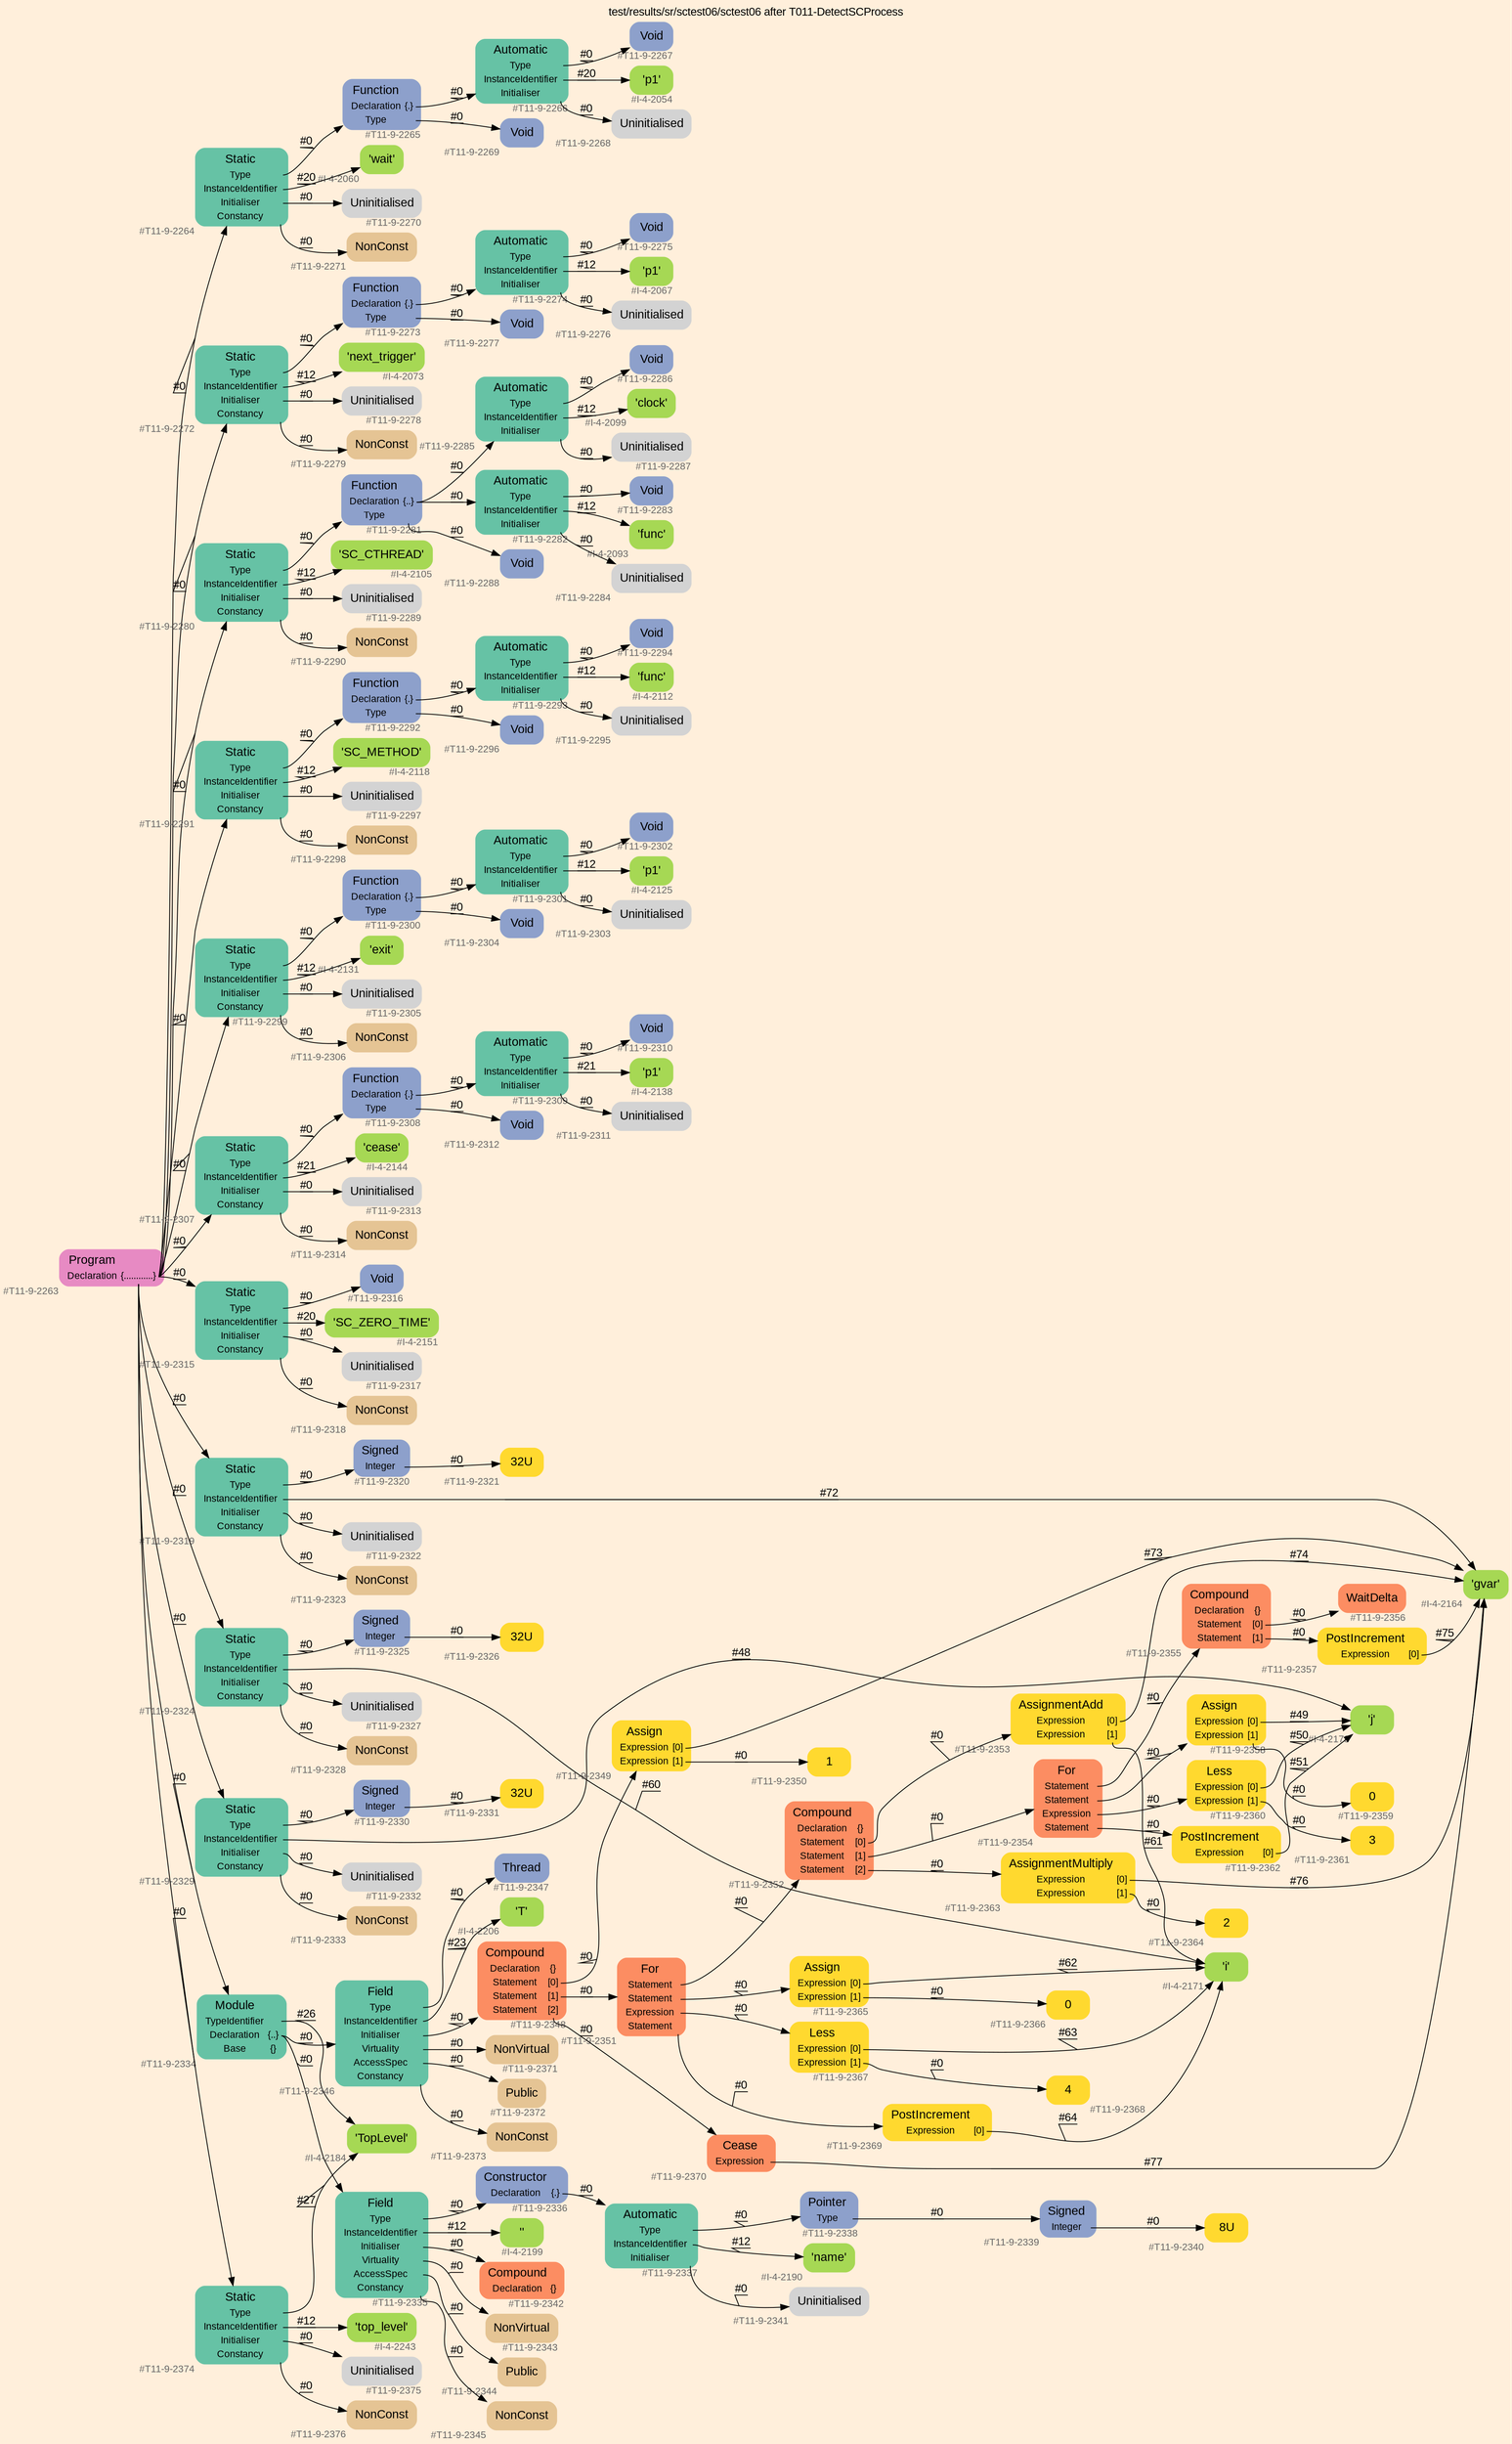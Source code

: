 digraph "test/results/sr/sctest06/sctest06 after T011-DetectSCProcess" {
label = "test/results/sr/sctest06/sctest06 after T011-DetectSCProcess"
labelloc = t
graph [
    rankdir = "LR"
    ranksep = 0.3
    bgcolor = antiquewhite1
    color = black
    fontcolor = black
    fontname = "Arial"
];
node [
    fontname = "Arial"
];
edge [
    fontname = "Arial"
];

// -------------------- node figure --------------------
// -------- block #T11-9-2263 ----------
"#T11-9-2263" [
    fillcolor = "/set28/4"
    xlabel = "#T11-9-2263"
    fontsize = "12"
    fontcolor = grey40
    shape = "plaintext"
    label = <<TABLE BORDER="0" CELLBORDER="0" CELLSPACING="0">
     <TR><TD><FONT COLOR="black" POINT-SIZE="15">Program</FONT></TD></TR>
     <TR><TD><FONT COLOR="black" POINT-SIZE="12">Declaration</FONT></TD><TD PORT="port0"><FONT COLOR="black" POINT-SIZE="12">{............}</FONT></TD></TR>
    </TABLE>>
    style = "rounded,filled"
];

// -------- block #T11-9-2264 ----------
"#T11-9-2264" [
    fillcolor = "/set28/1"
    xlabel = "#T11-9-2264"
    fontsize = "12"
    fontcolor = grey40
    shape = "plaintext"
    label = <<TABLE BORDER="0" CELLBORDER="0" CELLSPACING="0">
     <TR><TD><FONT COLOR="black" POINT-SIZE="15">Static</FONT></TD></TR>
     <TR><TD><FONT COLOR="black" POINT-SIZE="12">Type</FONT></TD><TD PORT="port0"></TD></TR>
     <TR><TD><FONT COLOR="black" POINT-SIZE="12">InstanceIdentifier</FONT></TD><TD PORT="port1"></TD></TR>
     <TR><TD><FONT COLOR="black" POINT-SIZE="12">Initialiser</FONT></TD><TD PORT="port2"></TD></TR>
     <TR><TD><FONT COLOR="black" POINT-SIZE="12">Constancy</FONT></TD><TD PORT="port3"></TD></TR>
    </TABLE>>
    style = "rounded,filled"
];

// -------- block #T11-9-2265 ----------
"#T11-9-2265" [
    fillcolor = "/set28/3"
    xlabel = "#T11-9-2265"
    fontsize = "12"
    fontcolor = grey40
    shape = "plaintext"
    label = <<TABLE BORDER="0" CELLBORDER="0" CELLSPACING="0">
     <TR><TD><FONT COLOR="black" POINT-SIZE="15">Function</FONT></TD></TR>
     <TR><TD><FONT COLOR="black" POINT-SIZE="12">Declaration</FONT></TD><TD PORT="port0"><FONT COLOR="black" POINT-SIZE="12">{.}</FONT></TD></TR>
     <TR><TD><FONT COLOR="black" POINT-SIZE="12">Type</FONT></TD><TD PORT="port1"></TD></TR>
    </TABLE>>
    style = "rounded,filled"
];

// -------- block #T11-9-2266 ----------
"#T11-9-2266" [
    fillcolor = "/set28/1"
    xlabel = "#T11-9-2266"
    fontsize = "12"
    fontcolor = grey40
    shape = "plaintext"
    label = <<TABLE BORDER="0" CELLBORDER="0" CELLSPACING="0">
     <TR><TD><FONT COLOR="black" POINT-SIZE="15">Automatic</FONT></TD></TR>
     <TR><TD><FONT COLOR="black" POINT-SIZE="12">Type</FONT></TD><TD PORT="port0"></TD></TR>
     <TR><TD><FONT COLOR="black" POINT-SIZE="12">InstanceIdentifier</FONT></TD><TD PORT="port1"></TD></TR>
     <TR><TD><FONT COLOR="black" POINT-SIZE="12">Initialiser</FONT></TD><TD PORT="port2"></TD></TR>
    </TABLE>>
    style = "rounded,filled"
];

// -------- block #T11-9-2267 ----------
"#T11-9-2267" [
    fillcolor = "/set28/3"
    xlabel = "#T11-9-2267"
    fontsize = "12"
    fontcolor = grey40
    shape = "plaintext"
    label = <<TABLE BORDER="0" CELLBORDER="0" CELLSPACING="0">
     <TR><TD><FONT COLOR="black" POINT-SIZE="15">Void</FONT></TD></TR>
    </TABLE>>
    style = "rounded,filled"
];

// -------- block #I-4-2054 ----------
"#I-4-2054" [
    fillcolor = "/set28/5"
    xlabel = "#I-4-2054"
    fontsize = "12"
    fontcolor = grey40
    shape = "plaintext"
    label = <<TABLE BORDER="0" CELLBORDER="0" CELLSPACING="0">
     <TR><TD><FONT COLOR="black" POINT-SIZE="15">'p1'</FONT></TD></TR>
    </TABLE>>
    style = "rounded,filled"
];

// -------- block #T11-9-2268 ----------
"#T11-9-2268" [
    xlabel = "#T11-9-2268"
    fontsize = "12"
    fontcolor = grey40
    shape = "plaintext"
    label = <<TABLE BORDER="0" CELLBORDER="0" CELLSPACING="0">
     <TR><TD><FONT COLOR="black" POINT-SIZE="15">Uninitialised</FONT></TD></TR>
    </TABLE>>
    style = "rounded,filled"
];

// -------- block #T11-9-2269 ----------
"#T11-9-2269" [
    fillcolor = "/set28/3"
    xlabel = "#T11-9-2269"
    fontsize = "12"
    fontcolor = grey40
    shape = "plaintext"
    label = <<TABLE BORDER="0" CELLBORDER="0" CELLSPACING="0">
     <TR><TD><FONT COLOR="black" POINT-SIZE="15">Void</FONT></TD></TR>
    </TABLE>>
    style = "rounded,filled"
];

// -------- block #I-4-2060 ----------
"#I-4-2060" [
    fillcolor = "/set28/5"
    xlabel = "#I-4-2060"
    fontsize = "12"
    fontcolor = grey40
    shape = "plaintext"
    label = <<TABLE BORDER="0" CELLBORDER="0" CELLSPACING="0">
     <TR><TD><FONT COLOR="black" POINT-SIZE="15">'wait'</FONT></TD></TR>
    </TABLE>>
    style = "rounded,filled"
];

// -------- block #T11-9-2270 ----------
"#T11-9-2270" [
    xlabel = "#T11-9-2270"
    fontsize = "12"
    fontcolor = grey40
    shape = "plaintext"
    label = <<TABLE BORDER="0" CELLBORDER="0" CELLSPACING="0">
     <TR><TD><FONT COLOR="black" POINT-SIZE="15">Uninitialised</FONT></TD></TR>
    </TABLE>>
    style = "rounded,filled"
];

// -------- block #T11-9-2271 ----------
"#T11-9-2271" [
    fillcolor = "/set28/7"
    xlabel = "#T11-9-2271"
    fontsize = "12"
    fontcolor = grey40
    shape = "plaintext"
    label = <<TABLE BORDER="0" CELLBORDER="0" CELLSPACING="0">
     <TR><TD><FONT COLOR="black" POINT-SIZE="15">NonConst</FONT></TD></TR>
    </TABLE>>
    style = "rounded,filled"
];

// -------- block #T11-9-2272 ----------
"#T11-9-2272" [
    fillcolor = "/set28/1"
    xlabel = "#T11-9-2272"
    fontsize = "12"
    fontcolor = grey40
    shape = "plaintext"
    label = <<TABLE BORDER="0" CELLBORDER="0" CELLSPACING="0">
     <TR><TD><FONT COLOR="black" POINT-SIZE="15">Static</FONT></TD></TR>
     <TR><TD><FONT COLOR="black" POINT-SIZE="12">Type</FONT></TD><TD PORT="port0"></TD></TR>
     <TR><TD><FONT COLOR="black" POINT-SIZE="12">InstanceIdentifier</FONT></TD><TD PORT="port1"></TD></TR>
     <TR><TD><FONT COLOR="black" POINT-SIZE="12">Initialiser</FONT></TD><TD PORT="port2"></TD></TR>
     <TR><TD><FONT COLOR="black" POINT-SIZE="12">Constancy</FONT></TD><TD PORT="port3"></TD></TR>
    </TABLE>>
    style = "rounded,filled"
];

// -------- block #T11-9-2273 ----------
"#T11-9-2273" [
    fillcolor = "/set28/3"
    xlabel = "#T11-9-2273"
    fontsize = "12"
    fontcolor = grey40
    shape = "plaintext"
    label = <<TABLE BORDER="0" CELLBORDER="0" CELLSPACING="0">
     <TR><TD><FONT COLOR="black" POINT-SIZE="15">Function</FONT></TD></TR>
     <TR><TD><FONT COLOR="black" POINT-SIZE="12">Declaration</FONT></TD><TD PORT="port0"><FONT COLOR="black" POINT-SIZE="12">{.}</FONT></TD></TR>
     <TR><TD><FONT COLOR="black" POINT-SIZE="12">Type</FONT></TD><TD PORT="port1"></TD></TR>
    </TABLE>>
    style = "rounded,filled"
];

// -------- block #T11-9-2274 ----------
"#T11-9-2274" [
    fillcolor = "/set28/1"
    xlabel = "#T11-9-2274"
    fontsize = "12"
    fontcolor = grey40
    shape = "plaintext"
    label = <<TABLE BORDER="0" CELLBORDER="0" CELLSPACING="0">
     <TR><TD><FONT COLOR="black" POINT-SIZE="15">Automatic</FONT></TD></TR>
     <TR><TD><FONT COLOR="black" POINT-SIZE="12">Type</FONT></TD><TD PORT="port0"></TD></TR>
     <TR><TD><FONT COLOR="black" POINT-SIZE="12">InstanceIdentifier</FONT></TD><TD PORT="port1"></TD></TR>
     <TR><TD><FONT COLOR="black" POINT-SIZE="12">Initialiser</FONT></TD><TD PORT="port2"></TD></TR>
    </TABLE>>
    style = "rounded,filled"
];

// -------- block #T11-9-2275 ----------
"#T11-9-2275" [
    fillcolor = "/set28/3"
    xlabel = "#T11-9-2275"
    fontsize = "12"
    fontcolor = grey40
    shape = "plaintext"
    label = <<TABLE BORDER="0" CELLBORDER="0" CELLSPACING="0">
     <TR><TD><FONT COLOR="black" POINT-SIZE="15">Void</FONT></TD></TR>
    </TABLE>>
    style = "rounded,filled"
];

// -------- block #I-4-2067 ----------
"#I-4-2067" [
    fillcolor = "/set28/5"
    xlabel = "#I-4-2067"
    fontsize = "12"
    fontcolor = grey40
    shape = "plaintext"
    label = <<TABLE BORDER="0" CELLBORDER="0" CELLSPACING="0">
     <TR><TD><FONT COLOR="black" POINT-SIZE="15">'p1'</FONT></TD></TR>
    </TABLE>>
    style = "rounded,filled"
];

// -------- block #T11-9-2276 ----------
"#T11-9-2276" [
    xlabel = "#T11-9-2276"
    fontsize = "12"
    fontcolor = grey40
    shape = "plaintext"
    label = <<TABLE BORDER="0" CELLBORDER="0" CELLSPACING="0">
     <TR><TD><FONT COLOR="black" POINT-SIZE="15">Uninitialised</FONT></TD></TR>
    </TABLE>>
    style = "rounded,filled"
];

// -------- block #T11-9-2277 ----------
"#T11-9-2277" [
    fillcolor = "/set28/3"
    xlabel = "#T11-9-2277"
    fontsize = "12"
    fontcolor = grey40
    shape = "plaintext"
    label = <<TABLE BORDER="0" CELLBORDER="0" CELLSPACING="0">
     <TR><TD><FONT COLOR="black" POINT-SIZE="15">Void</FONT></TD></TR>
    </TABLE>>
    style = "rounded,filled"
];

// -------- block #I-4-2073 ----------
"#I-4-2073" [
    fillcolor = "/set28/5"
    xlabel = "#I-4-2073"
    fontsize = "12"
    fontcolor = grey40
    shape = "plaintext"
    label = <<TABLE BORDER="0" CELLBORDER="0" CELLSPACING="0">
     <TR><TD><FONT COLOR="black" POINT-SIZE="15">'next_trigger'</FONT></TD></TR>
    </TABLE>>
    style = "rounded,filled"
];

// -------- block #T11-9-2278 ----------
"#T11-9-2278" [
    xlabel = "#T11-9-2278"
    fontsize = "12"
    fontcolor = grey40
    shape = "plaintext"
    label = <<TABLE BORDER="0" CELLBORDER="0" CELLSPACING="0">
     <TR><TD><FONT COLOR="black" POINT-SIZE="15">Uninitialised</FONT></TD></TR>
    </TABLE>>
    style = "rounded,filled"
];

// -------- block #T11-9-2279 ----------
"#T11-9-2279" [
    fillcolor = "/set28/7"
    xlabel = "#T11-9-2279"
    fontsize = "12"
    fontcolor = grey40
    shape = "plaintext"
    label = <<TABLE BORDER="0" CELLBORDER="0" CELLSPACING="0">
     <TR><TD><FONT COLOR="black" POINT-SIZE="15">NonConst</FONT></TD></TR>
    </TABLE>>
    style = "rounded,filled"
];

// -------- block #T11-9-2280 ----------
"#T11-9-2280" [
    fillcolor = "/set28/1"
    xlabel = "#T11-9-2280"
    fontsize = "12"
    fontcolor = grey40
    shape = "plaintext"
    label = <<TABLE BORDER="0" CELLBORDER="0" CELLSPACING="0">
     <TR><TD><FONT COLOR="black" POINT-SIZE="15">Static</FONT></TD></TR>
     <TR><TD><FONT COLOR="black" POINT-SIZE="12">Type</FONT></TD><TD PORT="port0"></TD></TR>
     <TR><TD><FONT COLOR="black" POINT-SIZE="12">InstanceIdentifier</FONT></TD><TD PORT="port1"></TD></TR>
     <TR><TD><FONT COLOR="black" POINT-SIZE="12">Initialiser</FONT></TD><TD PORT="port2"></TD></TR>
     <TR><TD><FONT COLOR="black" POINT-SIZE="12">Constancy</FONT></TD><TD PORT="port3"></TD></TR>
    </TABLE>>
    style = "rounded,filled"
];

// -------- block #T11-9-2281 ----------
"#T11-9-2281" [
    fillcolor = "/set28/3"
    xlabel = "#T11-9-2281"
    fontsize = "12"
    fontcolor = grey40
    shape = "plaintext"
    label = <<TABLE BORDER="0" CELLBORDER="0" CELLSPACING="0">
     <TR><TD><FONT COLOR="black" POINT-SIZE="15">Function</FONT></TD></TR>
     <TR><TD><FONT COLOR="black" POINT-SIZE="12">Declaration</FONT></TD><TD PORT="port0"><FONT COLOR="black" POINT-SIZE="12">{..}</FONT></TD></TR>
     <TR><TD><FONT COLOR="black" POINT-SIZE="12">Type</FONT></TD><TD PORT="port1"></TD></TR>
    </TABLE>>
    style = "rounded,filled"
];

// -------- block #T11-9-2282 ----------
"#T11-9-2282" [
    fillcolor = "/set28/1"
    xlabel = "#T11-9-2282"
    fontsize = "12"
    fontcolor = grey40
    shape = "plaintext"
    label = <<TABLE BORDER="0" CELLBORDER="0" CELLSPACING="0">
     <TR><TD><FONT COLOR="black" POINT-SIZE="15">Automatic</FONT></TD></TR>
     <TR><TD><FONT COLOR="black" POINT-SIZE="12">Type</FONT></TD><TD PORT="port0"></TD></TR>
     <TR><TD><FONT COLOR="black" POINT-SIZE="12">InstanceIdentifier</FONT></TD><TD PORT="port1"></TD></TR>
     <TR><TD><FONT COLOR="black" POINT-SIZE="12">Initialiser</FONT></TD><TD PORT="port2"></TD></TR>
    </TABLE>>
    style = "rounded,filled"
];

// -------- block #T11-9-2283 ----------
"#T11-9-2283" [
    fillcolor = "/set28/3"
    xlabel = "#T11-9-2283"
    fontsize = "12"
    fontcolor = grey40
    shape = "plaintext"
    label = <<TABLE BORDER="0" CELLBORDER="0" CELLSPACING="0">
     <TR><TD><FONT COLOR="black" POINT-SIZE="15">Void</FONT></TD></TR>
    </TABLE>>
    style = "rounded,filled"
];

// -------- block #I-4-2093 ----------
"#I-4-2093" [
    fillcolor = "/set28/5"
    xlabel = "#I-4-2093"
    fontsize = "12"
    fontcolor = grey40
    shape = "plaintext"
    label = <<TABLE BORDER="0" CELLBORDER="0" CELLSPACING="0">
     <TR><TD><FONT COLOR="black" POINT-SIZE="15">'func'</FONT></TD></TR>
    </TABLE>>
    style = "rounded,filled"
];

// -------- block #T11-9-2284 ----------
"#T11-9-2284" [
    xlabel = "#T11-9-2284"
    fontsize = "12"
    fontcolor = grey40
    shape = "plaintext"
    label = <<TABLE BORDER="0" CELLBORDER="0" CELLSPACING="0">
     <TR><TD><FONT COLOR="black" POINT-SIZE="15">Uninitialised</FONT></TD></TR>
    </TABLE>>
    style = "rounded,filled"
];

// -------- block #T11-9-2285 ----------
"#T11-9-2285" [
    fillcolor = "/set28/1"
    xlabel = "#T11-9-2285"
    fontsize = "12"
    fontcolor = grey40
    shape = "plaintext"
    label = <<TABLE BORDER="0" CELLBORDER="0" CELLSPACING="0">
     <TR><TD><FONT COLOR="black" POINT-SIZE="15">Automatic</FONT></TD></TR>
     <TR><TD><FONT COLOR="black" POINT-SIZE="12">Type</FONT></TD><TD PORT="port0"></TD></TR>
     <TR><TD><FONT COLOR="black" POINT-SIZE="12">InstanceIdentifier</FONT></TD><TD PORT="port1"></TD></TR>
     <TR><TD><FONT COLOR="black" POINT-SIZE="12">Initialiser</FONT></TD><TD PORT="port2"></TD></TR>
    </TABLE>>
    style = "rounded,filled"
];

// -------- block #T11-9-2286 ----------
"#T11-9-2286" [
    fillcolor = "/set28/3"
    xlabel = "#T11-9-2286"
    fontsize = "12"
    fontcolor = grey40
    shape = "plaintext"
    label = <<TABLE BORDER="0" CELLBORDER="0" CELLSPACING="0">
     <TR><TD><FONT COLOR="black" POINT-SIZE="15">Void</FONT></TD></TR>
    </TABLE>>
    style = "rounded,filled"
];

// -------- block #I-4-2099 ----------
"#I-4-2099" [
    fillcolor = "/set28/5"
    xlabel = "#I-4-2099"
    fontsize = "12"
    fontcolor = grey40
    shape = "plaintext"
    label = <<TABLE BORDER="0" CELLBORDER="0" CELLSPACING="0">
     <TR><TD><FONT COLOR="black" POINT-SIZE="15">'clock'</FONT></TD></TR>
    </TABLE>>
    style = "rounded,filled"
];

// -------- block #T11-9-2287 ----------
"#T11-9-2287" [
    xlabel = "#T11-9-2287"
    fontsize = "12"
    fontcolor = grey40
    shape = "plaintext"
    label = <<TABLE BORDER="0" CELLBORDER="0" CELLSPACING="0">
     <TR><TD><FONT COLOR="black" POINT-SIZE="15">Uninitialised</FONT></TD></TR>
    </TABLE>>
    style = "rounded,filled"
];

// -------- block #T11-9-2288 ----------
"#T11-9-2288" [
    fillcolor = "/set28/3"
    xlabel = "#T11-9-2288"
    fontsize = "12"
    fontcolor = grey40
    shape = "plaintext"
    label = <<TABLE BORDER="0" CELLBORDER="0" CELLSPACING="0">
     <TR><TD><FONT COLOR="black" POINT-SIZE="15">Void</FONT></TD></TR>
    </TABLE>>
    style = "rounded,filled"
];

// -------- block #I-4-2105 ----------
"#I-4-2105" [
    fillcolor = "/set28/5"
    xlabel = "#I-4-2105"
    fontsize = "12"
    fontcolor = grey40
    shape = "plaintext"
    label = <<TABLE BORDER="0" CELLBORDER="0" CELLSPACING="0">
     <TR><TD><FONT COLOR="black" POINT-SIZE="15">'SC_CTHREAD'</FONT></TD></TR>
    </TABLE>>
    style = "rounded,filled"
];

// -------- block #T11-9-2289 ----------
"#T11-9-2289" [
    xlabel = "#T11-9-2289"
    fontsize = "12"
    fontcolor = grey40
    shape = "plaintext"
    label = <<TABLE BORDER="0" CELLBORDER="0" CELLSPACING="0">
     <TR><TD><FONT COLOR="black" POINT-SIZE="15">Uninitialised</FONT></TD></TR>
    </TABLE>>
    style = "rounded,filled"
];

// -------- block #T11-9-2290 ----------
"#T11-9-2290" [
    fillcolor = "/set28/7"
    xlabel = "#T11-9-2290"
    fontsize = "12"
    fontcolor = grey40
    shape = "plaintext"
    label = <<TABLE BORDER="0" CELLBORDER="0" CELLSPACING="0">
     <TR><TD><FONT COLOR="black" POINT-SIZE="15">NonConst</FONT></TD></TR>
    </TABLE>>
    style = "rounded,filled"
];

// -------- block #T11-9-2291 ----------
"#T11-9-2291" [
    fillcolor = "/set28/1"
    xlabel = "#T11-9-2291"
    fontsize = "12"
    fontcolor = grey40
    shape = "plaintext"
    label = <<TABLE BORDER="0" CELLBORDER="0" CELLSPACING="0">
     <TR><TD><FONT COLOR="black" POINT-SIZE="15">Static</FONT></TD></TR>
     <TR><TD><FONT COLOR="black" POINT-SIZE="12">Type</FONT></TD><TD PORT="port0"></TD></TR>
     <TR><TD><FONT COLOR="black" POINT-SIZE="12">InstanceIdentifier</FONT></TD><TD PORT="port1"></TD></TR>
     <TR><TD><FONT COLOR="black" POINT-SIZE="12">Initialiser</FONT></TD><TD PORT="port2"></TD></TR>
     <TR><TD><FONT COLOR="black" POINT-SIZE="12">Constancy</FONT></TD><TD PORT="port3"></TD></TR>
    </TABLE>>
    style = "rounded,filled"
];

// -------- block #T11-9-2292 ----------
"#T11-9-2292" [
    fillcolor = "/set28/3"
    xlabel = "#T11-9-2292"
    fontsize = "12"
    fontcolor = grey40
    shape = "plaintext"
    label = <<TABLE BORDER="0" CELLBORDER="0" CELLSPACING="0">
     <TR><TD><FONT COLOR="black" POINT-SIZE="15">Function</FONT></TD></TR>
     <TR><TD><FONT COLOR="black" POINT-SIZE="12">Declaration</FONT></TD><TD PORT="port0"><FONT COLOR="black" POINT-SIZE="12">{.}</FONT></TD></TR>
     <TR><TD><FONT COLOR="black" POINT-SIZE="12">Type</FONT></TD><TD PORT="port1"></TD></TR>
    </TABLE>>
    style = "rounded,filled"
];

// -------- block #T11-9-2293 ----------
"#T11-9-2293" [
    fillcolor = "/set28/1"
    xlabel = "#T11-9-2293"
    fontsize = "12"
    fontcolor = grey40
    shape = "plaintext"
    label = <<TABLE BORDER="0" CELLBORDER="0" CELLSPACING="0">
     <TR><TD><FONT COLOR="black" POINT-SIZE="15">Automatic</FONT></TD></TR>
     <TR><TD><FONT COLOR="black" POINT-SIZE="12">Type</FONT></TD><TD PORT="port0"></TD></TR>
     <TR><TD><FONT COLOR="black" POINT-SIZE="12">InstanceIdentifier</FONT></TD><TD PORT="port1"></TD></TR>
     <TR><TD><FONT COLOR="black" POINT-SIZE="12">Initialiser</FONT></TD><TD PORT="port2"></TD></TR>
    </TABLE>>
    style = "rounded,filled"
];

// -------- block #T11-9-2294 ----------
"#T11-9-2294" [
    fillcolor = "/set28/3"
    xlabel = "#T11-9-2294"
    fontsize = "12"
    fontcolor = grey40
    shape = "plaintext"
    label = <<TABLE BORDER="0" CELLBORDER="0" CELLSPACING="0">
     <TR><TD><FONT COLOR="black" POINT-SIZE="15">Void</FONT></TD></TR>
    </TABLE>>
    style = "rounded,filled"
];

// -------- block #I-4-2112 ----------
"#I-4-2112" [
    fillcolor = "/set28/5"
    xlabel = "#I-4-2112"
    fontsize = "12"
    fontcolor = grey40
    shape = "plaintext"
    label = <<TABLE BORDER="0" CELLBORDER="0" CELLSPACING="0">
     <TR><TD><FONT COLOR="black" POINT-SIZE="15">'func'</FONT></TD></TR>
    </TABLE>>
    style = "rounded,filled"
];

// -------- block #T11-9-2295 ----------
"#T11-9-2295" [
    xlabel = "#T11-9-2295"
    fontsize = "12"
    fontcolor = grey40
    shape = "plaintext"
    label = <<TABLE BORDER="0" CELLBORDER="0" CELLSPACING="0">
     <TR><TD><FONT COLOR="black" POINT-SIZE="15">Uninitialised</FONT></TD></TR>
    </TABLE>>
    style = "rounded,filled"
];

// -------- block #T11-9-2296 ----------
"#T11-9-2296" [
    fillcolor = "/set28/3"
    xlabel = "#T11-9-2296"
    fontsize = "12"
    fontcolor = grey40
    shape = "plaintext"
    label = <<TABLE BORDER="0" CELLBORDER="0" CELLSPACING="0">
     <TR><TD><FONT COLOR="black" POINT-SIZE="15">Void</FONT></TD></TR>
    </TABLE>>
    style = "rounded,filled"
];

// -------- block #I-4-2118 ----------
"#I-4-2118" [
    fillcolor = "/set28/5"
    xlabel = "#I-4-2118"
    fontsize = "12"
    fontcolor = grey40
    shape = "plaintext"
    label = <<TABLE BORDER="0" CELLBORDER="0" CELLSPACING="0">
     <TR><TD><FONT COLOR="black" POINT-SIZE="15">'SC_METHOD'</FONT></TD></TR>
    </TABLE>>
    style = "rounded,filled"
];

// -------- block #T11-9-2297 ----------
"#T11-9-2297" [
    xlabel = "#T11-9-2297"
    fontsize = "12"
    fontcolor = grey40
    shape = "plaintext"
    label = <<TABLE BORDER="0" CELLBORDER="0" CELLSPACING="0">
     <TR><TD><FONT COLOR="black" POINT-SIZE="15">Uninitialised</FONT></TD></TR>
    </TABLE>>
    style = "rounded,filled"
];

// -------- block #T11-9-2298 ----------
"#T11-9-2298" [
    fillcolor = "/set28/7"
    xlabel = "#T11-9-2298"
    fontsize = "12"
    fontcolor = grey40
    shape = "plaintext"
    label = <<TABLE BORDER="0" CELLBORDER="0" CELLSPACING="0">
     <TR><TD><FONT COLOR="black" POINT-SIZE="15">NonConst</FONT></TD></TR>
    </TABLE>>
    style = "rounded,filled"
];

// -------- block #T11-9-2299 ----------
"#T11-9-2299" [
    fillcolor = "/set28/1"
    xlabel = "#T11-9-2299"
    fontsize = "12"
    fontcolor = grey40
    shape = "plaintext"
    label = <<TABLE BORDER="0" CELLBORDER="0" CELLSPACING="0">
     <TR><TD><FONT COLOR="black" POINT-SIZE="15">Static</FONT></TD></TR>
     <TR><TD><FONT COLOR="black" POINT-SIZE="12">Type</FONT></TD><TD PORT="port0"></TD></TR>
     <TR><TD><FONT COLOR="black" POINT-SIZE="12">InstanceIdentifier</FONT></TD><TD PORT="port1"></TD></TR>
     <TR><TD><FONT COLOR="black" POINT-SIZE="12">Initialiser</FONT></TD><TD PORT="port2"></TD></TR>
     <TR><TD><FONT COLOR="black" POINT-SIZE="12">Constancy</FONT></TD><TD PORT="port3"></TD></TR>
    </TABLE>>
    style = "rounded,filled"
];

// -------- block #T11-9-2300 ----------
"#T11-9-2300" [
    fillcolor = "/set28/3"
    xlabel = "#T11-9-2300"
    fontsize = "12"
    fontcolor = grey40
    shape = "plaintext"
    label = <<TABLE BORDER="0" CELLBORDER="0" CELLSPACING="0">
     <TR><TD><FONT COLOR="black" POINT-SIZE="15">Function</FONT></TD></TR>
     <TR><TD><FONT COLOR="black" POINT-SIZE="12">Declaration</FONT></TD><TD PORT="port0"><FONT COLOR="black" POINT-SIZE="12">{.}</FONT></TD></TR>
     <TR><TD><FONT COLOR="black" POINT-SIZE="12">Type</FONT></TD><TD PORT="port1"></TD></TR>
    </TABLE>>
    style = "rounded,filled"
];

// -------- block #T11-9-2301 ----------
"#T11-9-2301" [
    fillcolor = "/set28/1"
    xlabel = "#T11-9-2301"
    fontsize = "12"
    fontcolor = grey40
    shape = "plaintext"
    label = <<TABLE BORDER="0" CELLBORDER="0" CELLSPACING="0">
     <TR><TD><FONT COLOR="black" POINT-SIZE="15">Automatic</FONT></TD></TR>
     <TR><TD><FONT COLOR="black" POINT-SIZE="12">Type</FONT></TD><TD PORT="port0"></TD></TR>
     <TR><TD><FONT COLOR="black" POINT-SIZE="12">InstanceIdentifier</FONT></TD><TD PORT="port1"></TD></TR>
     <TR><TD><FONT COLOR="black" POINT-SIZE="12">Initialiser</FONT></TD><TD PORT="port2"></TD></TR>
    </TABLE>>
    style = "rounded,filled"
];

// -------- block #T11-9-2302 ----------
"#T11-9-2302" [
    fillcolor = "/set28/3"
    xlabel = "#T11-9-2302"
    fontsize = "12"
    fontcolor = grey40
    shape = "plaintext"
    label = <<TABLE BORDER="0" CELLBORDER="0" CELLSPACING="0">
     <TR><TD><FONT COLOR="black" POINT-SIZE="15">Void</FONT></TD></TR>
    </TABLE>>
    style = "rounded,filled"
];

// -------- block #I-4-2125 ----------
"#I-4-2125" [
    fillcolor = "/set28/5"
    xlabel = "#I-4-2125"
    fontsize = "12"
    fontcolor = grey40
    shape = "plaintext"
    label = <<TABLE BORDER="0" CELLBORDER="0" CELLSPACING="0">
     <TR><TD><FONT COLOR="black" POINT-SIZE="15">'p1'</FONT></TD></TR>
    </TABLE>>
    style = "rounded,filled"
];

// -------- block #T11-9-2303 ----------
"#T11-9-2303" [
    xlabel = "#T11-9-2303"
    fontsize = "12"
    fontcolor = grey40
    shape = "plaintext"
    label = <<TABLE BORDER="0" CELLBORDER="0" CELLSPACING="0">
     <TR><TD><FONT COLOR="black" POINT-SIZE="15">Uninitialised</FONT></TD></TR>
    </TABLE>>
    style = "rounded,filled"
];

// -------- block #T11-9-2304 ----------
"#T11-9-2304" [
    fillcolor = "/set28/3"
    xlabel = "#T11-9-2304"
    fontsize = "12"
    fontcolor = grey40
    shape = "plaintext"
    label = <<TABLE BORDER="0" CELLBORDER="0" CELLSPACING="0">
     <TR><TD><FONT COLOR="black" POINT-SIZE="15">Void</FONT></TD></TR>
    </TABLE>>
    style = "rounded,filled"
];

// -------- block #I-4-2131 ----------
"#I-4-2131" [
    fillcolor = "/set28/5"
    xlabel = "#I-4-2131"
    fontsize = "12"
    fontcolor = grey40
    shape = "plaintext"
    label = <<TABLE BORDER="0" CELLBORDER="0" CELLSPACING="0">
     <TR><TD><FONT COLOR="black" POINT-SIZE="15">'exit'</FONT></TD></TR>
    </TABLE>>
    style = "rounded,filled"
];

// -------- block #T11-9-2305 ----------
"#T11-9-2305" [
    xlabel = "#T11-9-2305"
    fontsize = "12"
    fontcolor = grey40
    shape = "plaintext"
    label = <<TABLE BORDER="0" CELLBORDER="0" CELLSPACING="0">
     <TR><TD><FONT COLOR="black" POINT-SIZE="15">Uninitialised</FONT></TD></TR>
    </TABLE>>
    style = "rounded,filled"
];

// -------- block #T11-9-2306 ----------
"#T11-9-2306" [
    fillcolor = "/set28/7"
    xlabel = "#T11-9-2306"
    fontsize = "12"
    fontcolor = grey40
    shape = "plaintext"
    label = <<TABLE BORDER="0" CELLBORDER="0" CELLSPACING="0">
     <TR><TD><FONT COLOR="black" POINT-SIZE="15">NonConst</FONT></TD></TR>
    </TABLE>>
    style = "rounded,filled"
];

// -------- block #T11-9-2307 ----------
"#T11-9-2307" [
    fillcolor = "/set28/1"
    xlabel = "#T11-9-2307"
    fontsize = "12"
    fontcolor = grey40
    shape = "plaintext"
    label = <<TABLE BORDER="0" CELLBORDER="0" CELLSPACING="0">
     <TR><TD><FONT COLOR="black" POINT-SIZE="15">Static</FONT></TD></TR>
     <TR><TD><FONT COLOR="black" POINT-SIZE="12">Type</FONT></TD><TD PORT="port0"></TD></TR>
     <TR><TD><FONT COLOR="black" POINT-SIZE="12">InstanceIdentifier</FONT></TD><TD PORT="port1"></TD></TR>
     <TR><TD><FONT COLOR="black" POINT-SIZE="12">Initialiser</FONT></TD><TD PORT="port2"></TD></TR>
     <TR><TD><FONT COLOR="black" POINT-SIZE="12">Constancy</FONT></TD><TD PORT="port3"></TD></TR>
    </TABLE>>
    style = "rounded,filled"
];

// -------- block #T11-9-2308 ----------
"#T11-9-2308" [
    fillcolor = "/set28/3"
    xlabel = "#T11-9-2308"
    fontsize = "12"
    fontcolor = grey40
    shape = "plaintext"
    label = <<TABLE BORDER="0" CELLBORDER="0" CELLSPACING="0">
     <TR><TD><FONT COLOR="black" POINT-SIZE="15">Function</FONT></TD></TR>
     <TR><TD><FONT COLOR="black" POINT-SIZE="12">Declaration</FONT></TD><TD PORT="port0"><FONT COLOR="black" POINT-SIZE="12">{.}</FONT></TD></TR>
     <TR><TD><FONT COLOR="black" POINT-SIZE="12">Type</FONT></TD><TD PORT="port1"></TD></TR>
    </TABLE>>
    style = "rounded,filled"
];

// -------- block #T11-9-2309 ----------
"#T11-9-2309" [
    fillcolor = "/set28/1"
    xlabel = "#T11-9-2309"
    fontsize = "12"
    fontcolor = grey40
    shape = "plaintext"
    label = <<TABLE BORDER="0" CELLBORDER="0" CELLSPACING="0">
     <TR><TD><FONT COLOR="black" POINT-SIZE="15">Automatic</FONT></TD></TR>
     <TR><TD><FONT COLOR="black" POINT-SIZE="12">Type</FONT></TD><TD PORT="port0"></TD></TR>
     <TR><TD><FONT COLOR="black" POINT-SIZE="12">InstanceIdentifier</FONT></TD><TD PORT="port1"></TD></TR>
     <TR><TD><FONT COLOR="black" POINT-SIZE="12">Initialiser</FONT></TD><TD PORT="port2"></TD></TR>
    </TABLE>>
    style = "rounded,filled"
];

// -------- block #T11-9-2310 ----------
"#T11-9-2310" [
    fillcolor = "/set28/3"
    xlabel = "#T11-9-2310"
    fontsize = "12"
    fontcolor = grey40
    shape = "plaintext"
    label = <<TABLE BORDER="0" CELLBORDER="0" CELLSPACING="0">
     <TR><TD><FONT COLOR="black" POINT-SIZE="15">Void</FONT></TD></TR>
    </TABLE>>
    style = "rounded,filled"
];

// -------- block #I-4-2138 ----------
"#I-4-2138" [
    fillcolor = "/set28/5"
    xlabel = "#I-4-2138"
    fontsize = "12"
    fontcolor = grey40
    shape = "plaintext"
    label = <<TABLE BORDER="0" CELLBORDER="0" CELLSPACING="0">
     <TR><TD><FONT COLOR="black" POINT-SIZE="15">'p1'</FONT></TD></TR>
    </TABLE>>
    style = "rounded,filled"
];

// -------- block #T11-9-2311 ----------
"#T11-9-2311" [
    xlabel = "#T11-9-2311"
    fontsize = "12"
    fontcolor = grey40
    shape = "plaintext"
    label = <<TABLE BORDER="0" CELLBORDER="0" CELLSPACING="0">
     <TR><TD><FONT COLOR="black" POINT-SIZE="15">Uninitialised</FONT></TD></TR>
    </TABLE>>
    style = "rounded,filled"
];

// -------- block #T11-9-2312 ----------
"#T11-9-2312" [
    fillcolor = "/set28/3"
    xlabel = "#T11-9-2312"
    fontsize = "12"
    fontcolor = grey40
    shape = "plaintext"
    label = <<TABLE BORDER="0" CELLBORDER="0" CELLSPACING="0">
     <TR><TD><FONT COLOR="black" POINT-SIZE="15">Void</FONT></TD></TR>
    </TABLE>>
    style = "rounded,filled"
];

// -------- block #I-4-2144 ----------
"#I-4-2144" [
    fillcolor = "/set28/5"
    xlabel = "#I-4-2144"
    fontsize = "12"
    fontcolor = grey40
    shape = "plaintext"
    label = <<TABLE BORDER="0" CELLBORDER="0" CELLSPACING="0">
     <TR><TD><FONT COLOR="black" POINT-SIZE="15">'cease'</FONT></TD></TR>
    </TABLE>>
    style = "rounded,filled"
];

// -------- block #T11-9-2313 ----------
"#T11-9-2313" [
    xlabel = "#T11-9-2313"
    fontsize = "12"
    fontcolor = grey40
    shape = "plaintext"
    label = <<TABLE BORDER="0" CELLBORDER="0" CELLSPACING="0">
     <TR><TD><FONT COLOR="black" POINT-SIZE="15">Uninitialised</FONT></TD></TR>
    </TABLE>>
    style = "rounded,filled"
];

// -------- block #T11-9-2314 ----------
"#T11-9-2314" [
    fillcolor = "/set28/7"
    xlabel = "#T11-9-2314"
    fontsize = "12"
    fontcolor = grey40
    shape = "plaintext"
    label = <<TABLE BORDER="0" CELLBORDER="0" CELLSPACING="0">
     <TR><TD><FONT COLOR="black" POINT-SIZE="15">NonConst</FONT></TD></TR>
    </TABLE>>
    style = "rounded,filled"
];

// -------- block #T11-9-2315 ----------
"#T11-9-2315" [
    fillcolor = "/set28/1"
    xlabel = "#T11-9-2315"
    fontsize = "12"
    fontcolor = grey40
    shape = "plaintext"
    label = <<TABLE BORDER="0" CELLBORDER="0" CELLSPACING="0">
     <TR><TD><FONT COLOR="black" POINT-SIZE="15">Static</FONT></TD></TR>
     <TR><TD><FONT COLOR="black" POINT-SIZE="12">Type</FONT></TD><TD PORT="port0"></TD></TR>
     <TR><TD><FONT COLOR="black" POINT-SIZE="12">InstanceIdentifier</FONT></TD><TD PORT="port1"></TD></TR>
     <TR><TD><FONT COLOR="black" POINT-SIZE="12">Initialiser</FONT></TD><TD PORT="port2"></TD></TR>
     <TR><TD><FONT COLOR="black" POINT-SIZE="12">Constancy</FONT></TD><TD PORT="port3"></TD></TR>
    </TABLE>>
    style = "rounded,filled"
];

// -------- block #T11-9-2316 ----------
"#T11-9-2316" [
    fillcolor = "/set28/3"
    xlabel = "#T11-9-2316"
    fontsize = "12"
    fontcolor = grey40
    shape = "plaintext"
    label = <<TABLE BORDER="0" CELLBORDER="0" CELLSPACING="0">
     <TR><TD><FONT COLOR="black" POINT-SIZE="15">Void</FONT></TD></TR>
    </TABLE>>
    style = "rounded,filled"
];

// -------- block #I-4-2151 ----------
"#I-4-2151" [
    fillcolor = "/set28/5"
    xlabel = "#I-4-2151"
    fontsize = "12"
    fontcolor = grey40
    shape = "plaintext"
    label = <<TABLE BORDER="0" CELLBORDER="0" CELLSPACING="0">
     <TR><TD><FONT COLOR="black" POINT-SIZE="15">'SC_ZERO_TIME'</FONT></TD></TR>
    </TABLE>>
    style = "rounded,filled"
];

// -------- block #T11-9-2317 ----------
"#T11-9-2317" [
    xlabel = "#T11-9-2317"
    fontsize = "12"
    fontcolor = grey40
    shape = "plaintext"
    label = <<TABLE BORDER="0" CELLBORDER="0" CELLSPACING="0">
     <TR><TD><FONT COLOR="black" POINT-SIZE="15">Uninitialised</FONT></TD></TR>
    </TABLE>>
    style = "rounded,filled"
];

// -------- block #T11-9-2318 ----------
"#T11-9-2318" [
    fillcolor = "/set28/7"
    xlabel = "#T11-9-2318"
    fontsize = "12"
    fontcolor = grey40
    shape = "plaintext"
    label = <<TABLE BORDER="0" CELLBORDER="0" CELLSPACING="0">
     <TR><TD><FONT COLOR="black" POINT-SIZE="15">NonConst</FONT></TD></TR>
    </TABLE>>
    style = "rounded,filled"
];

// -------- block #T11-9-2319 ----------
"#T11-9-2319" [
    fillcolor = "/set28/1"
    xlabel = "#T11-9-2319"
    fontsize = "12"
    fontcolor = grey40
    shape = "plaintext"
    label = <<TABLE BORDER="0" CELLBORDER="0" CELLSPACING="0">
     <TR><TD><FONT COLOR="black" POINT-SIZE="15">Static</FONT></TD></TR>
     <TR><TD><FONT COLOR="black" POINT-SIZE="12">Type</FONT></TD><TD PORT="port0"></TD></TR>
     <TR><TD><FONT COLOR="black" POINT-SIZE="12">InstanceIdentifier</FONT></TD><TD PORT="port1"></TD></TR>
     <TR><TD><FONT COLOR="black" POINT-SIZE="12">Initialiser</FONT></TD><TD PORT="port2"></TD></TR>
     <TR><TD><FONT COLOR="black" POINT-SIZE="12">Constancy</FONT></TD><TD PORT="port3"></TD></TR>
    </TABLE>>
    style = "rounded,filled"
];

// -------- block #T11-9-2320 ----------
"#T11-9-2320" [
    fillcolor = "/set28/3"
    xlabel = "#T11-9-2320"
    fontsize = "12"
    fontcolor = grey40
    shape = "plaintext"
    label = <<TABLE BORDER="0" CELLBORDER="0" CELLSPACING="0">
     <TR><TD><FONT COLOR="black" POINT-SIZE="15">Signed</FONT></TD></TR>
     <TR><TD><FONT COLOR="black" POINT-SIZE="12">Integer</FONT></TD><TD PORT="port0"></TD></TR>
    </TABLE>>
    style = "rounded,filled"
];

// -------- block #T11-9-2321 ----------
"#T11-9-2321" [
    fillcolor = "/set28/6"
    xlabel = "#T11-9-2321"
    fontsize = "12"
    fontcolor = grey40
    shape = "plaintext"
    label = <<TABLE BORDER="0" CELLBORDER="0" CELLSPACING="0">
     <TR><TD><FONT COLOR="black" POINT-SIZE="15">32U</FONT></TD></TR>
    </TABLE>>
    style = "rounded,filled"
];

// -------- block #I-4-2164 ----------
"#I-4-2164" [
    fillcolor = "/set28/5"
    xlabel = "#I-4-2164"
    fontsize = "12"
    fontcolor = grey40
    shape = "plaintext"
    label = <<TABLE BORDER="0" CELLBORDER="0" CELLSPACING="0">
     <TR><TD><FONT COLOR="black" POINT-SIZE="15">'gvar'</FONT></TD></TR>
    </TABLE>>
    style = "rounded,filled"
];

// -------- block #T11-9-2322 ----------
"#T11-9-2322" [
    xlabel = "#T11-9-2322"
    fontsize = "12"
    fontcolor = grey40
    shape = "plaintext"
    label = <<TABLE BORDER="0" CELLBORDER="0" CELLSPACING="0">
     <TR><TD><FONT COLOR="black" POINT-SIZE="15">Uninitialised</FONT></TD></TR>
    </TABLE>>
    style = "rounded,filled"
];

// -------- block #T11-9-2323 ----------
"#T11-9-2323" [
    fillcolor = "/set28/7"
    xlabel = "#T11-9-2323"
    fontsize = "12"
    fontcolor = grey40
    shape = "plaintext"
    label = <<TABLE BORDER="0" CELLBORDER="0" CELLSPACING="0">
     <TR><TD><FONT COLOR="black" POINT-SIZE="15">NonConst</FONT></TD></TR>
    </TABLE>>
    style = "rounded,filled"
];

// -------- block #T11-9-2324 ----------
"#T11-9-2324" [
    fillcolor = "/set28/1"
    xlabel = "#T11-9-2324"
    fontsize = "12"
    fontcolor = grey40
    shape = "plaintext"
    label = <<TABLE BORDER="0" CELLBORDER="0" CELLSPACING="0">
     <TR><TD><FONT COLOR="black" POINT-SIZE="15">Static</FONT></TD></TR>
     <TR><TD><FONT COLOR="black" POINT-SIZE="12">Type</FONT></TD><TD PORT="port0"></TD></TR>
     <TR><TD><FONT COLOR="black" POINT-SIZE="12">InstanceIdentifier</FONT></TD><TD PORT="port1"></TD></TR>
     <TR><TD><FONT COLOR="black" POINT-SIZE="12">Initialiser</FONT></TD><TD PORT="port2"></TD></TR>
     <TR><TD><FONT COLOR="black" POINT-SIZE="12">Constancy</FONT></TD><TD PORT="port3"></TD></TR>
    </TABLE>>
    style = "rounded,filled"
];

// -------- block #T11-9-2325 ----------
"#T11-9-2325" [
    fillcolor = "/set28/3"
    xlabel = "#T11-9-2325"
    fontsize = "12"
    fontcolor = grey40
    shape = "plaintext"
    label = <<TABLE BORDER="0" CELLBORDER="0" CELLSPACING="0">
     <TR><TD><FONT COLOR="black" POINT-SIZE="15">Signed</FONT></TD></TR>
     <TR><TD><FONT COLOR="black" POINT-SIZE="12">Integer</FONT></TD><TD PORT="port0"></TD></TR>
    </TABLE>>
    style = "rounded,filled"
];

// -------- block #T11-9-2326 ----------
"#T11-9-2326" [
    fillcolor = "/set28/6"
    xlabel = "#T11-9-2326"
    fontsize = "12"
    fontcolor = grey40
    shape = "plaintext"
    label = <<TABLE BORDER="0" CELLBORDER="0" CELLSPACING="0">
     <TR><TD><FONT COLOR="black" POINT-SIZE="15">32U</FONT></TD></TR>
    </TABLE>>
    style = "rounded,filled"
];

// -------- block #I-4-2171 ----------
"#I-4-2171" [
    fillcolor = "/set28/5"
    xlabel = "#I-4-2171"
    fontsize = "12"
    fontcolor = grey40
    shape = "plaintext"
    label = <<TABLE BORDER="0" CELLBORDER="0" CELLSPACING="0">
     <TR><TD><FONT COLOR="black" POINT-SIZE="15">'i'</FONT></TD></TR>
    </TABLE>>
    style = "rounded,filled"
];

// -------- block #T11-9-2327 ----------
"#T11-9-2327" [
    xlabel = "#T11-9-2327"
    fontsize = "12"
    fontcolor = grey40
    shape = "plaintext"
    label = <<TABLE BORDER="0" CELLBORDER="0" CELLSPACING="0">
     <TR><TD><FONT COLOR="black" POINT-SIZE="15">Uninitialised</FONT></TD></TR>
    </TABLE>>
    style = "rounded,filled"
];

// -------- block #T11-9-2328 ----------
"#T11-9-2328" [
    fillcolor = "/set28/7"
    xlabel = "#T11-9-2328"
    fontsize = "12"
    fontcolor = grey40
    shape = "plaintext"
    label = <<TABLE BORDER="0" CELLBORDER="0" CELLSPACING="0">
     <TR><TD><FONT COLOR="black" POINT-SIZE="15">NonConst</FONT></TD></TR>
    </TABLE>>
    style = "rounded,filled"
];

// -------- block #T11-9-2329 ----------
"#T11-9-2329" [
    fillcolor = "/set28/1"
    xlabel = "#T11-9-2329"
    fontsize = "12"
    fontcolor = grey40
    shape = "plaintext"
    label = <<TABLE BORDER="0" CELLBORDER="0" CELLSPACING="0">
     <TR><TD><FONT COLOR="black" POINT-SIZE="15">Static</FONT></TD></TR>
     <TR><TD><FONT COLOR="black" POINT-SIZE="12">Type</FONT></TD><TD PORT="port0"></TD></TR>
     <TR><TD><FONT COLOR="black" POINT-SIZE="12">InstanceIdentifier</FONT></TD><TD PORT="port1"></TD></TR>
     <TR><TD><FONT COLOR="black" POINT-SIZE="12">Initialiser</FONT></TD><TD PORT="port2"></TD></TR>
     <TR><TD><FONT COLOR="black" POINT-SIZE="12">Constancy</FONT></TD><TD PORT="port3"></TD></TR>
    </TABLE>>
    style = "rounded,filled"
];

// -------- block #T11-9-2330 ----------
"#T11-9-2330" [
    fillcolor = "/set28/3"
    xlabel = "#T11-9-2330"
    fontsize = "12"
    fontcolor = grey40
    shape = "plaintext"
    label = <<TABLE BORDER="0" CELLBORDER="0" CELLSPACING="0">
     <TR><TD><FONT COLOR="black" POINT-SIZE="15">Signed</FONT></TD></TR>
     <TR><TD><FONT COLOR="black" POINT-SIZE="12">Integer</FONT></TD><TD PORT="port0"></TD></TR>
    </TABLE>>
    style = "rounded,filled"
];

// -------- block #T11-9-2331 ----------
"#T11-9-2331" [
    fillcolor = "/set28/6"
    xlabel = "#T11-9-2331"
    fontsize = "12"
    fontcolor = grey40
    shape = "plaintext"
    label = <<TABLE BORDER="0" CELLBORDER="0" CELLSPACING="0">
     <TR><TD><FONT COLOR="black" POINT-SIZE="15">32U</FONT></TD></TR>
    </TABLE>>
    style = "rounded,filled"
];

// -------- block #I-4-2178 ----------
"#I-4-2178" [
    fillcolor = "/set28/5"
    xlabel = "#I-4-2178"
    fontsize = "12"
    fontcolor = grey40
    shape = "plaintext"
    label = <<TABLE BORDER="0" CELLBORDER="0" CELLSPACING="0">
     <TR><TD><FONT COLOR="black" POINT-SIZE="15">'j'</FONT></TD></TR>
    </TABLE>>
    style = "rounded,filled"
];

// -------- block #T11-9-2332 ----------
"#T11-9-2332" [
    xlabel = "#T11-9-2332"
    fontsize = "12"
    fontcolor = grey40
    shape = "plaintext"
    label = <<TABLE BORDER="0" CELLBORDER="0" CELLSPACING="0">
     <TR><TD><FONT COLOR="black" POINT-SIZE="15">Uninitialised</FONT></TD></TR>
    </TABLE>>
    style = "rounded,filled"
];

// -------- block #T11-9-2333 ----------
"#T11-9-2333" [
    fillcolor = "/set28/7"
    xlabel = "#T11-9-2333"
    fontsize = "12"
    fontcolor = grey40
    shape = "plaintext"
    label = <<TABLE BORDER="0" CELLBORDER="0" CELLSPACING="0">
     <TR><TD><FONT COLOR="black" POINT-SIZE="15">NonConst</FONT></TD></TR>
    </TABLE>>
    style = "rounded,filled"
];

// -------- block #T11-9-2334 ----------
"#T11-9-2334" [
    fillcolor = "/set28/1"
    xlabel = "#T11-9-2334"
    fontsize = "12"
    fontcolor = grey40
    shape = "plaintext"
    label = <<TABLE BORDER="0" CELLBORDER="0" CELLSPACING="0">
     <TR><TD><FONT COLOR="black" POINT-SIZE="15">Module</FONT></TD></TR>
     <TR><TD><FONT COLOR="black" POINT-SIZE="12">TypeIdentifier</FONT></TD><TD PORT="port0"></TD></TR>
     <TR><TD><FONT COLOR="black" POINT-SIZE="12">Declaration</FONT></TD><TD PORT="port1"><FONT COLOR="black" POINT-SIZE="12">{..}</FONT></TD></TR>
     <TR><TD><FONT COLOR="black" POINT-SIZE="12">Base</FONT></TD><TD PORT="port2"><FONT COLOR="black" POINT-SIZE="12">{}</FONT></TD></TR>
    </TABLE>>
    style = "rounded,filled"
];

// -------- block #I-4-2184 ----------
"#I-4-2184" [
    fillcolor = "/set28/5"
    xlabel = "#I-4-2184"
    fontsize = "12"
    fontcolor = grey40
    shape = "plaintext"
    label = <<TABLE BORDER="0" CELLBORDER="0" CELLSPACING="0">
     <TR><TD><FONT COLOR="black" POINT-SIZE="15">'TopLevel'</FONT></TD></TR>
    </TABLE>>
    style = "rounded,filled"
];

// -------- block #T11-9-2335 ----------
"#T11-9-2335" [
    fillcolor = "/set28/1"
    xlabel = "#T11-9-2335"
    fontsize = "12"
    fontcolor = grey40
    shape = "plaintext"
    label = <<TABLE BORDER="0" CELLBORDER="0" CELLSPACING="0">
     <TR><TD><FONT COLOR="black" POINT-SIZE="15">Field</FONT></TD></TR>
     <TR><TD><FONT COLOR="black" POINT-SIZE="12">Type</FONT></TD><TD PORT="port0"></TD></TR>
     <TR><TD><FONT COLOR="black" POINT-SIZE="12">InstanceIdentifier</FONT></TD><TD PORT="port1"></TD></TR>
     <TR><TD><FONT COLOR="black" POINT-SIZE="12">Initialiser</FONT></TD><TD PORT="port2"></TD></TR>
     <TR><TD><FONT COLOR="black" POINT-SIZE="12">Virtuality</FONT></TD><TD PORT="port3"></TD></TR>
     <TR><TD><FONT COLOR="black" POINT-SIZE="12">AccessSpec</FONT></TD><TD PORT="port4"></TD></TR>
     <TR><TD><FONT COLOR="black" POINT-SIZE="12">Constancy</FONT></TD><TD PORT="port5"></TD></TR>
    </TABLE>>
    style = "rounded,filled"
];

// -------- block #T11-9-2336 ----------
"#T11-9-2336" [
    fillcolor = "/set28/3"
    xlabel = "#T11-9-2336"
    fontsize = "12"
    fontcolor = grey40
    shape = "plaintext"
    label = <<TABLE BORDER="0" CELLBORDER="0" CELLSPACING="0">
     <TR><TD><FONT COLOR="black" POINT-SIZE="15">Constructor</FONT></TD></TR>
     <TR><TD><FONT COLOR="black" POINT-SIZE="12">Declaration</FONT></TD><TD PORT="port0"><FONT COLOR="black" POINT-SIZE="12">{.}</FONT></TD></TR>
    </TABLE>>
    style = "rounded,filled"
];

// -------- block #T11-9-2337 ----------
"#T11-9-2337" [
    fillcolor = "/set28/1"
    xlabel = "#T11-9-2337"
    fontsize = "12"
    fontcolor = grey40
    shape = "plaintext"
    label = <<TABLE BORDER="0" CELLBORDER="0" CELLSPACING="0">
     <TR><TD><FONT COLOR="black" POINT-SIZE="15">Automatic</FONT></TD></TR>
     <TR><TD><FONT COLOR="black" POINT-SIZE="12">Type</FONT></TD><TD PORT="port0"></TD></TR>
     <TR><TD><FONT COLOR="black" POINT-SIZE="12">InstanceIdentifier</FONT></TD><TD PORT="port1"></TD></TR>
     <TR><TD><FONT COLOR="black" POINT-SIZE="12">Initialiser</FONT></TD><TD PORT="port2"></TD></TR>
    </TABLE>>
    style = "rounded,filled"
];

// -------- block #T11-9-2338 ----------
"#T11-9-2338" [
    fillcolor = "/set28/3"
    xlabel = "#T11-9-2338"
    fontsize = "12"
    fontcolor = grey40
    shape = "plaintext"
    label = <<TABLE BORDER="0" CELLBORDER="0" CELLSPACING="0">
     <TR><TD><FONT COLOR="black" POINT-SIZE="15">Pointer</FONT></TD></TR>
     <TR><TD><FONT COLOR="black" POINT-SIZE="12">Type</FONT></TD><TD PORT="port0"></TD></TR>
    </TABLE>>
    style = "rounded,filled"
];

// -------- block #T11-9-2339 ----------
"#T11-9-2339" [
    fillcolor = "/set28/3"
    xlabel = "#T11-9-2339"
    fontsize = "12"
    fontcolor = grey40
    shape = "plaintext"
    label = <<TABLE BORDER="0" CELLBORDER="0" CELLSPACING="0">
     <TR><TD><FONT COLOR="black" POINT-SIZE="15">Signed</FONT></TD></TR>
     <TR><TD><FONT COLOR="black" POINT-SIZE="12">Integer</FONT></TD><TD PORT="port0"></TD></TR>
    </TABLE>>
    style = "rounded,filled"
];

// -------- block #T11-9-2340 ----------
"#T11-9-2340" [
    fillcolor = "/set28/6"
    xlabel = "#T11-9-2340"
    fontsize = "12"
    fontcolor = grey40
    shape = "plaintext"
    label = <<TABLE BORDER="0" CELLBORDER="0" CELLSPACING="0">
     <TR><TD><FONT COLOR="black" POINT-SIZE="15">8U</FONT></TD></TR>
    </TABLE>>
    style = "rounded,filled"
];

// -------- block #I-4-2190 ----------
"#I-4-2190" [
    fillcolor = "/set28/5"
    xlabel = "#I-4-2190"
    fontsize = "12"
    fontcolor = grey40
    shape = "plaintext"
    label = <<TABLE BORDER="0" CELLBORDER="0" CELLSPACING="0">
     <TR><TD><FONT COLOR="black" POINT-SIZE="15">'name'</FONT></TD></TR>
    </TABLE>>
    style = "rounded,filled"
];

// -------- block #T11-9-2341 ----------
"#T11-9-2341" [
    xlabel = "#T11-9-2341"
    fontsize = "12"
    fontcolor = grey40
    shape = "plaintext"
    label = <<TABLE BORDER="0" CELLBORDER="0" CELLSPACING="0">
     <TR><TD><FONT COLOR="black" POINT-SIZE="15">Uninitialised</FONT></TD></TR>
    </TABLE>>
    style = "rounded,filled"
];

// -------- block #I-4-2199 ----------
"#I-4-2199" [
    fillcolor = "/set28/5"
    xlabel = "#I-4-2199"
    fontsize = "12"
    fontcolor = grey40
    shape = "plaintext"
    label = <<TABLE BORDER="0" CELLBORDER="0" CELLSPACING="0">
     <TR><TD><FONT COLOR="black" POINT-SIZE="15">''</FONT></TD></TR>
    </TABLE>>
    style = "rounded,filled"
];

// -------- block #T11-9-2342 ----------
"#T11-9-2342" [
    fillcolor = "/set28/2"
    xlabel = "#T11-9-2342"
    fontsize = "12"
    fontcolor = grey40
    shape = "plaintext"
    label = <<TABLE BORDER="0" CELLBORDER="0" CELLSPACING="0">
     <TR><TD><FONT COLOR="black" POINT-SIZE="15">Compound</FONT></TD></TR>
     <TR><TD><FONT COLOR="black" POINT-SIZE="12">Declaration</FONT></TD><TD PORT="port0"><FONT COLOR="black" POINT-SIZE="12">{}</FONT></TD></TR>
    </TABLE>>
    style = "rounded,filled"
];

// -------- block #T11-9-2343 ----------
"#T11-9-2343" [
    fillcolor = "/set28/7"
    xlabel = "#T11-9-2343"
    fontsize = "12"
    fontcolor = grey40
    shape = "plaintext"
    label = <<TABLE BORDER="0" CELLBORDER="0" CELLSPACING="0">
     <TR><TD><FONT COLOR="black" POINT-SIZE="15">NonVirtual</FONT></TD></TR>
    </TABLE>>
    style = "rounded,filled"
];

// -------- block #T11-9-2344 ----------
"#T11-9-2344" [
    fillcolor = "/set28/7"
    xlabel = "#T11-9-2344"
    fontsize = "12"
    fontcolor = grey40
    shape = "plaintext"
    label = <<TABLE BORDER="0" CELLBORDER="0" CELLSPACING="0">
     <TR><TD><FONT COLOR="black" POINT-SIZE="15">Public</FONT></TD></TR>
    </TABLE>>
    style = "rounded,filled"
];

// -------- block #T11-9-2345 ----------
"#T11-9-2345" [
    fillcolor = "/set28/7"
    xlabel = "#T11-9-2345"
    fontsize = "12"
    fontcolor = grey40
    shape = "plaintext"
    label = <<TABLE BORDER="0" CELLBORDER="0" CELLSPACING="0">
     <TR><TD><FONT COLOR="black" POINT-SIZE="15">NonConst</FONT></TD></TR>
    </TABLE>>
    style = "rounded,filled"
];

// -------- block #T11-9-2346 ----------
"#T11-9-2346" [
    fillcolor = "/set28/1"
    xlabel = "#T11-9-2346"
    fontsize = "12"
    fontcolor = grey40
    shape = "plaintext"
    label = <<TABLE BORDER="0" CELLBORDER="0" CELLSPACING="0">
     <TR><TD><FONT COLOR="black" POINT-SIZE="15">Field</FONT></TD></TR>
     <TR><TD><FONT COLOR="black" POINT-SIZE="12">Type</FONT></TD><TD PORT="port0"></TD></TR>
     <TR><TD><FONT COLOR="black" POINT-SIZE="12">InstanceIdentifier</FONT></TD><TD PORT="port1"></TD></TR>
     <TR><TD><FONT COLOR="black" POINT-SIZE="12">Initialiser</FONT></TD><TD PORT="port2"></TD></TR>
     <TR><TD><FONT COLOR="black" POINT-SIZE="12">Virtuality</FONT></TD><TD PORT="port3"></TD></TR>
     <TR><TD><FONT COLOR="black" POINT-SIZE="12">AccessSpec</FONT></TD><TD PORT="port4"></TD></TR>
     <TR><TD><FONT COLOR="black" POINT-SIZE="12">Constancy</FONT></TD><TD PORT="port5"></TD></TR>
    </TABLE>>
    style = "rounded,filled"
];

// -------- block #T11-9-2347 ----------
"#T11-9-2347" [
    fillcolor = "/set28/3"
    xlabel = "#T11-9-2347"
    fontsize = "12"
    fontcolor = grey40
    shape = "plaintext"
    label = <<TABLE BORDER="0" CELLBORDER="0" CELLSPACING="0">
     <TR><TD><FONT COLOR="black" POINT-SIZE="15">Thread</FONT></TD></TR>
    </TABLE>>
    style = "rounded,filled"
];

// -------- block #I-4-2206 ----------
"#I-4-2206" [
    fillcolor = "/set28/5"
    xlabel = "#I-4-2206"
    fontsize = "12"
    fontcolor = grey40
    shape = "plaintext"
    label = <<TABLE BORDER="0" CELLBORDER="0" CELLSPACING="0">
     <TR><TD><FONT COLOR="black" POINT-SIZE="15">'T'</FONT></TD></TR>
    </TABLE>>
    style = "rounded,filled"
];

// -------- block #T11-9-2348 ----------
"#T11-9-2348" [
    fillcolor = "/set28/2"
    xlabel = "#T11-9-2348"
    fontsize = "12"
    fontcolor = grey40
    shape = "plaintext"
    label = <<TABLE BORDER="0" CELLBORDER="0" CELLSPACING="0">
     <TR><TD><FONT COLOR="black" POINT-SIZE="15">Compound</FONT></TD></TR>
     <TR><TD><FONT COLOR="black" POINT-SIZE="12">Declaration</FONT></TD><TD PORT="port0"><FONT COLOR="black" POINT-SIZE="12">{}</FONT></TD></TR>
     <TR><TD><FONT COLOR="black" POINT-SIZE="12">Statement</FONT></TD><TD PORT="port1"><FONT COLOR="black" POINT-SIZE="12">[0]</FONT></TD></TR>
     <TR><TD><FONT COLOR="black" POINT-SIZE="12">Statement</FONT></TD><TD PORT="port2"><FONT COLOR="black" POINT-SIZE="12">[1]</FONT></TD></TR>
     <TR><TD><FONT COLOR="black" POINT-SIZE="12">Statement</FONT></TD><TD PORT="port3"><FONT COLOR="black" POINT-SIZE="12">[2]</FONT></TD></TR>
    </TABLE>>
    style = "rounded,filled"
];

// -------- block #T11-9-2349 ----------
"#T11-9-2349" [
    fillcolor = "/set28/6"
    xlabel = "#T11-9-2349"
    fontsize = "12"
    fontcolor = grey40
    shape = "plaintext"
    label = <<TABLE BORDER="0" CELLBORDER="0" CELLSPACING="0">
     <TR><TD><FONT COLOR="black" POINT-SIZE="15">Assign</FONT></TD></TR>
     <TR><TD><FONT COLOR="black" POINT-SIZE="12">Expression</FONT></TD><TD PORT="port0"><FONT COLOR="black" POINT-SIZE="12">[0]</FONT></TD></TR>
     <TR><TD><FONT COLOR="black" POINT-SIZE="12">Expression</FONT></TD><TD PORT="port1"><FONT COLOR="black" POINT-SIZE="12">[1]</FONT></TD></TR>
    </TABLE>>
    style = "rounded,filled"
];

// -------- block #T11-9-2350 ----------
"#T11-9-2350" [
    fillcolor = "/set28/6"
    xlabel = "#T11-9-2350"
    fontsize = "12"
    fontcolor = grey40
    shape = "plaintext"
    label = <<TABLE BORDER="0" CELLBORDER="0" CELLSPACING="0">
     <TR><TD><FONT COLOR="black" POINT-SIZE="15">1</FONT></TD></TR>
    </TABLE>>
    style = "rounded,filled"
];

// -------- block #T11-9-2351 ----------
"#T11-9-2351" [
    fillcolor = "/set28/2"
    xlabel = "#T11-9-2351"
    fontsize = "12"
    fontcolor = grey40
    shape = "plaintext"
    label = <<TABLE BORDER="0" CELLBORDER="0" CELLSPACING="0">
     <TR><TD><FONT COLOR="black" POINT-SIZE="15">For</FONT></TD></TR>
     <TR><TD><FONT COLOR="black" POINT-SIZE="12">Statement</FONT></TD><TD PORT="port0"></TD></TR>
     <TR><TD><FONT COLOR="black" POINT-SIZE="12">Statement</FONT></TD><TD PORT="port1"></TD></TR>
     <TR><TD><FONT COLOR="black" POINT-SIZE="12">Expression</FONT></TD><TD PORT="port2"></TD></TR>
     <TR><TD><FONT COLOR="black" POINT-SIZE="12">Statement</FONT></TD><TD PORT="port3"></TD></TR>
    </TABLE>>
    style = "rounded,filled"
];

// -------- block #T11-9-2352 ----------
"#T11-9-2352" [
    fillcolor = "/set28/2"
    xlabel = "#T11-9-2352"
    fontsize = "12"
    fontcolor = grey40
    shape = "plaintext"
    label = <<TABLE BORDER="0" CELLBORDER="0" CELLSPACING="0">
     <TR><TD><FONT COLOR="black" POINT-SIZE="15">Compound</FONT></TD></TR>
     <TR><TD><FONT COLOR="black" POINT-SIZE="12">Declaration</FONT></TD><TD PORT="port0"><FONT COLOR="black" POINT-SIZE="12">{}</FONT></TD></TR>
     <TR><TD><FONT COLOR="black" POINT-SIZE="12">Statement</FONT></TD><TD PORT="port1"><FONT COLOR="black" POINT-SIZE="12">[0]</FONT></TD></TR>
     <TR><TD><FONT COLOR="black" POINT-SIZE="12">Statement</FONT></TD><TD PORT="port2"><FONT COLOR="black" POINT-SIZE="12">[1]</FONT></TD></TR>
     <TR><TD><FONT COLOR="black" POINT-SIZE="12">Statement</FONT></TD><TD PORT="port3"><FONT COLOR="black" POINT-SIZE="12">[2]</FONT></TD></TR>
    </TABLE>>
    style = "rounded,filled"
];

// -------- block #T11-9-2353 ----------
"#T11-9-2353" [
    fillcolor = "/set28/6"
    xlabel = "#T11-9-2353"
    fontsize = "12"
    fontcolor = grey40
    shape = "plaintext"
    label = <<TABLE BORDER="0" CELLBORDER="0" CELLSPACING="0">
     <TR><TD><FONT COLOR="black" POINT-SIZE="15">AssignmentAdd</FONT></TD></TR>
     <TR><TD><FONT COLOR="black" POINT-SIZE="12">Expression</FONT></TD><TD PORT="port0"><FONT COLOR="black" POINT-SIZE="12">[0]</FONT></TD></TR>
     <TR><TD><FONT COLOR="black" POINT-SIZE="12">Expression</FONT></TD><TD PORT="port1"><FONT COLOR="black" POINT-SIZE="12">[1]</FONT></TD></TR>
    </TABLE>>
    style = "rounded,filled"
];

// -------- block #T11-9-2354 ----------
"#T11-9-2354" [
    fillcolor = "/set28/2"
    xlabel = "#T11-9-2354"
    fontsize = "12"
    fontcolor = grey40
    shape = "plaintext"
    label = <<TABLE BORDER="0" CELLBORDER="0" CELLSPACING="0">
     <TR><TD><FONT COLOR="black" POINT-SIZE="15">For</FONT></TD></TR>
     <TR><TD><FONT COLOR="black" POINT-SIZE="12">Statement</FONT></TD><TD PORT="port0"></TD></TR>
     <TR><TD><FONT COLOR="black" POINT-SIZE="12">Statement</FONT></TD><TD PORT="port1"></TD></TR>
     <TR><TD><FONT COLOR="black" POINT-SIZE="12">Expression</FONT></TD><TD PORT="port2"></TD></TR>
     <TR><TD><FONT COLOR="black" POINT-SIZE="12">Statement</FONT></TD><TD PORT="port3"></TD></TR>
    </TABLE>>
    style = "rounded,filled"
];

// -------- block #T11-9-2355 ----------
"#T11-9-2355" [
    fillcolor = "/set28/2"
    xlabel = "#T11-9-2355"
    fontsize = "12"
    fontcolor = grey40
    shape = "plaintext"
    label = <<TABLE BORDER="0" CELLBORDER="0" CELLSPACING="0">
     <TR><TD><FONT COLOR="black" POINT-SIZE="15">Compound</FONT></TD></TR>
     <TR><TD><FONT COLOR="black" POINT-SIZE="12">Declaration</FONT></TD><TD PORT="port0"><FONT COLOR="black" POINT-SIZE="12">{}</FONT></TD></TR>
     <TR><TD><FONT COLOR="black" POINT-SIZE="12">Statement</FONT></TD><TD PORT="port1"><FONT COLOR="black" POINT-SIZE="12">[0]</FONT></TD></TR>
     <TR><TD><FONT COLOR="black" POINT-SIZE="12">Statement</FONT></TD><TD PORT="port2"><FONT COLOR="black" POINT-SIZE="12">[1]</FONT></TD></TR>
    </TABLE>>
    style = "rounded,filled"
];

// -------- block #T11-9-2356 ----------
"#T11-9-2356" [
    fillcolor = "/set28/2"
    xlabel = "#T11-9-2356"
    fontsize = "12"
    fontcolor = grey40
    shape = "plaintext"
    label = <<TABLE BORDER="0" CELLBORDER="0" CELLSPACING="0">
     <TR><TD><FONT COLOR="black" POINT-SIZE="15">WaitDelta</FONT></TD></TR>
    </TABLE>>
    style = "rounded,filled"
];

// -------- block #T11-9-2357 ----------
"#T11-9-2357" [
    fillcolor = "/set28/6"
    xlabel = "#T11-9-2357"
    fontsize = "12"
    fontcolor = grey40
    shape = "plaintext"
    label = <<TABLE BORDER="0" CELLBORDER="0" CELLSPACING="0">
     <TR><TD><FONT COLOR="black" POINT-SIZE="15">PostIncrement</FONT></TD></TR>
     <TR><TD><FONT COLOR="black" POINT-SIZE="12">Expression</FONT></TD><TD PORT="port0"><FONT COLOR="black" POINT-SIZE="12">[0]</FONT></TD></TR>
    </TABLE>>
    style = "rounded,filled"
];

// -------- block #T11-9-2358 ----------
"#T11-9-2358" [
    fillcolor = "/set28/6"
    xlabel = "#T11-9-2358"
    fontsize = "12"
    fontcolor = grey40
    shape = "plaintext"
    label = <<TABLE BORDER="0" CELLBORDER="0" CELLSPACING="0">
     <TR><TD><FONT COLOR="black" POINT-SIZE="15">Assign</FONT></TD></TR>
     <TR><TD><FONT COLOR="black" POINT-SIZE="12">Expression</FONT></TD><TD PORT="port0"><FONT COLOR="black" POINT-SIZE="12">[0]</FONT></TD></TR>
     <TR><TD><FONT COLOR="black" POINT-SIZE="12">Expression</FONT></TD><TD PORT="port1"><FONT COLOR="black" POINT-SIZE="12">[1]</FONT></TD></TR>
    </TABLE>>
    style = "rounded,filled"
];

// -------- block #T11-9-2359 ----------
"#T11-9-2359" [
    fillcolor = "/set28/6"
    xlabel = "#T11-9-2359"
    fontsize = "12"
    fontcolor = grey40
    shape = "plaintext"
    label = <<TABLE BORDER="0" CELLBORDER="0" CELLSPACING="0">
     <TR><TD><FONT COLOR="black" POINT-SIZE="15">0</FONT></TD></TR>
    </TABLE>>
    style = "rounded,filled"
];

// -------- block #T11-9-2360 ----------
"#T11-9-2360" [
    fillcolor = "/set28/6"
    xlabel = "#T11-9-2360"
    fontsize = "12"
    fontcolor = grey40
    shape = "plaintext"
    label = <<TABLE BORDER="0" CELLBORDER="0" CELLSPACING="0">
     <TR><TD><FONT COLOR="black" POINT-SIZE="15">Less</FONT></TD></TR>
     <TR><TD><FONT COLOR="black" POINT-SIZE="12">Expression</FONT></TD><TD PORT="port0"><FONT COLOR="black" POINT-SIZE="12">[0]</FONT></TD></TR>
     <TR><TD><FONT COLOR="black" POINT-SIZE="12">Expression</FONT></TD><TD PORT="port1"><FONT COLOR="black" POINT-SIZE="12">[1]</FONT></TD></TR>
    </TABLE>>
    style = "rounded,filled"
];

// -------- block #T11-9-2361 ----------
"#T11-9-2361" [
    fillcolor = "/set28/6"
    xlabel = "#T11-9-2361"
    fontsize = "12"
    fontcolor = grey40
    shape = "plaintext"
    label = <<TABLE BORDER="0" CELLBORDER="0" CELLSPACING="0">
     <TR><TD><FONT COLOR="black" POINT-SIZE="15">3</FONT></TD></TR>
    </TABLE>>
    style = "rounded,filled"
];

// -------- block #T11-9-2362 ----------
"#T11-9-2362" [
    fillcolor = "/set28/6"
    xlabel = "#T11-9-2362"
    fontsize = "12"
    fontcolor = grey40
    shape = "plaintext"
    label = <<TABLE BORDER="0" CELLBORDER="0" CELLSPACING="0">
     <TR><TD><FONT COLOR="black" POINT-SIZE="15">PostIncrement</FONT></TD></TR>
     <TR><TD><FONT COLOR="black" POINT-SIZE="12">Expression</FONT></TD><TD PORT="port0"><FONT COLOR="black" POINT-SIZE="12">[0]</FONT></TD></TR>
    </TABLE>>
    style = "rounded,filled"
];

// -------- block #T11-9-2363 ----------
"#T11-9-2363" [
    fillcolor = "/set28/6"
    xlabel = "#T11-9-2363"
    fontsize = "12"
    fontcolor = grey40
    shape = "plaintext"
    label = <<TABLE BORDER="0" CELLBORDER="0" CELLSPACING="0">
     <TR><TD><FONT COLOR="black" POINT-SIZE="15">AssignmentMultiply</FONT></TD></TR>
     <TR><TD><FONT COLOR="black" POINT-SIZE="12">Expression</FONT></TD><TD PORT="port0"><FONT COLOR="black" POINT-SIZE="12">[0]</FONT></TD></TR>
     <TR><TD><FONT COLOR="black" POINT-SIZE="12">Expression</FONT></TD><TD PORT="port1"><FONT COLOR="black" POINT-SIZE="12">[1]</FONT></TD></TR>
    </TABLE>>
    style = "rounded,filled"
];

// -------- block #T11-9-2364 ----------
"#T11-9-2364" [
    fillcolor = "/set28/6"
    xlabel = "#T11-9-2364"
    fontsize = "12"
    fontcolor = grey40
    shape = "plaintext"
    label = <<TABLE BORDER="0" CELLBORDER="0" CELLSPACING="0">
     <TR><TD><FONT COLOR="black" POINT-SIZE="15">2</FONT></TD></TR>
    </TABLE>>
    style = "rounded,filled"
];

// -------- block #T11-9-2365 ----------
"#T11-9-2365" [
    fillcolor = "/set28/6"
    xlabel = "#T11-9-2365"
    fontsize = "12"
    fontcolor = grey40
    shape = "plaintext"
    label = <<TABLE BORDER="0" CELLBORDER="0" CELLSPACING="0">
     <TR><TD><FONT COLOR="black" POINT-SIZE="15">Assign</FONT></TD></TR>
     <TR><TD><FONT COLOR="black" POINT-SIZE="12">Expression</FONT></TD><TD PORT="port0"><FONT COLOR="black" POINT-SIZE="12">[0]</FONT></TD></TR>
     <TR><TD><FONT COLOR="black" POINT-SIZE="12">Expression</FONT></TD><TD PORT="port1"><FONT COLOR="black" POINT-SIZE="12">[1]</FONT></TD></TR>
    </TABLE>>
    style = "rounded,filled"
];

// -------- block #T11-9-2366 ----------
"#T11-9-2366" [
    fillcolor = "/set28/6"
    xlabel = "#T11-9-2366"
    fontsize = "12"
    fontcolor = grey40
    shape = "plaintext"
    label = <<TABLE BORDER="0" CELLBORDER="0" CELLSPACING="0">
     <TR><TD><FONT COLOR="black" POINT-SIZE="15">0</FONT></TD></TR>
    </TABLE>>
    style = "rounded,filled"
];

// -------- block #T11-9-2367 ----------
"#T11-9-2367" [
    fillcolor = "/set28/6"
    xlabel = "#T11-9-2367"
    fontsize = "12"
    fontcolor = grey40
    shape = "plaintext"
    label = <<TABLE BORDER="0" CELLBORDER="0" CELLSPACING="0">
     <TR><TD><FONT COLOR="black" POINT-SIZE="15">Less</FONT></TD></TR>
     <TR><TD><FONT COLOR="black" POINT-SIZE="12">Expression</FONT></TD><TD PORT="port0"><FONT COLOR="black" POINT-SIZE="12">[0]</FONT></TD></TR>
     <TR><TD><FONT COLOR="black" POINT-SIZE="12">Expression</FONT></TD><TD PORT="port1"><FONT COLOR="black" POINT-SIZE="12">[1]</FONT></TD></TR>
    </TABLE>>
    style = "rounded,filled"
];

// -------- block #T11-9-2368 ----------
"#T11-9-2368" [
    fillcolor = "/set28/6"
    xlabel = "#T11-9-2368"
    fontsize = "12"
    fontcolor = grey40
    shape = "plaintext"
    label = <<TABLE BORDER="0" CELLBORDER="0" CELLSPACING="0">
     <TR><TD><FONT COLOR="black" POINT-SIZE="15">4</FONT></TD></TR>
    </TABLE>>
    style = "rounded,filled"
];

// -------- block #T11-9-2369 ----------
"#T11-9-2369" [
    fillcolor = "/set28/6"
    xlabel = "#T11-9-2369"
    fontsize = "12"
    fontcolor = grey40
    shape = "plaintext"
    label = <<TABLE BORDER="0" CELLBORDER="0" CELLSPACING="0">
     <TR><TD><FONT COLOR="black" POINT-SIZE="15">PostIncrement</FONT></TD></TR>
     <TR><TD><FONT COLOR="black" POINT-SIZE="12">Expression</FONT></TD><TD PORT="port0"><FONT COLOR="black" POINT-SIZE="12">[0]</FONT></TD></TR>
    </TABLE>>
    style = "rounded,filled"
];

// -------- block #T11-9-2370 ----------
"#T11-9-2370" [
    fillcolor = "/set28/2"
    xlabel = "#T11-9-2370"
    fontsize = "12"
    fontcolor = grey40
    shape = "plaintext"
    label = <<TABLE BORDER="0" CELLBORDER="0" CELLSPACING="0">
     <TR><TD><FONT COLOR="black" POINT-SIZE="15">Cease</FONT></TD></TR>
     <TR><TD><FONT COLOR="black" POINT-SIZE="12">Expression</FONT></TD><TD PORT="port0"></TD></TR>
    </TABLE>>
    style = "rounded,filled"
];

// -------- block #T11-9-2371 ----------
"#T11-9-2371" [
    fillcolor = "/set28/7"
    xlabel = "#T11-9-2371"
    fontsize = "12"
    fontcolor = grey40
    shape = "plaintext"
    label = <<TABLE BORDER="0" CELLBORDER="0" CELLSPACING="0">
     <TR><TD><FONT COLOR="black" POINT-SIZE="15">NonVirtual</FONT></TD></TR>
    </TABLE>>
    style = "rounded,filled"
];

// -------- block #T11-9-2372 ----------
"#T11-9-2372" [
    fillcolor = "/set28/7"
    xlabel = "#T11-9-2372"
    fontsize = "12"
    fontcolor = grey40
    shape = "plaintext"
    label = <<TABLE BORDER="0" CELLBORDER="0" CELLSPACING="0">
     <TR><TD><FONT COLOR="black" POINT-SIZE="15">Public</FONT></TD></TR>
    </TABLE>>
    style = "rounded,filled"
];

// -------- block #T11-9-2373 ----------
"#T11-9-2373" [
    fillcolor = "/set28/7"
    xlabel = "#T11-9-2373"
    fontsize = "12"
    fontcolor = grey40
    shape = "plaintext"
    label = <<TABLE BORDER="0" CELLBORDER="0" CELLSPACING="0">
     <TR><TD><FONT COLOR="black" POINT-SIZE="15">NonConst</FONT></TD></TR>
    </TABLE>>
    style = "rounded,filled"
];

// -------- block #T11-9-2374 ----------
"#T11-9-2374" [
    fillcolor = "/set28/1"
    xlabel = "#T11-9-2374"
    fontsize = "12"
    fontcolor = grey40
    shape = "plaintext"
    label = <<TABLE BORDER="0" CELLBORDER="0" CELLSPACING="0">
     <TR><TD><FONT COLOR="black" POINT-SIZE="15">Static</FONT></TD></TR>
     <TR><TD><FONT COLOR="black" POINT-SIZE="12">Type</FONT></TD><TD PORT="port0"></TD></TR>
     <TR><TD><FONT COLOR="black" POINT-SIZE="12">InstanceIdentifier</FONT></TD><TD PORT="port1"></TD></TR>
     <TR><TD><FONT COLOR="black" POINT-SIZE="12">Initialiser</FONT></TD><TD PORT="port2"></TD></TR>
     <TR><TD><FONT COLOR="black" POINT-SIZE="12">Constancy</FONT></TD><TD PORT="port3"></TD></TR>
    </TABLE>>
    style = "rounded,filled"
];

// -------- block #I-4-2243 ----------
"#I-4-2243" [
    fillcolor = "/set28/5"
    xlabel = "#I-4-2243"
    fontsize = "12"
    fontcolor = grey40
    shape = "plaintext"
    label = <<TABLE BORDER="0" CELLBORDER="0" CELLSPACING="0">
     <TR><TD><FONT COLOR="black" POINT-SIZE="15">'top_level'</FONT></TD></TR>
    </TABLE>>
    style = "rounded,filled"
];

// -------- block #T11-9-2375 ----------
"#T11-9-2375" [
    xlabel = "#T11-9-2375"
    fontsize = "12"
    fontcolor = grey40
    shape = "plaintext"
    label = <<TABLE BORDER="0" CELLBORDER="0" CELLSPACING="0">
     <TR><TD><FONT COLOR="black" POINT-SIZE="15">Uninitialised</FONT></TD></TR>
    </TABLE>>
    style = "rounded,filled"
];

// -------- block #T11-9-2376 ----------
"#T11-9-2376" [
    fillcolor = "/set28/7"
    xlabel = "#T11-9-2376"
    fontsize = "12"
    fontcolor = grey40
    shape = "plaintext"
    label = <<TABLE BORDER="0" CELLBORDER="0" CELLSPACING="0">
     <TR><TD><FONT COLOR="black" POINT-SIZE="15">NonConst</FONT></TD></TR>
    </TABLE>>
    style = "rounded,filled"
];

"#T11-9-2263":port0 -> "#T11-9-2264" [
    label = "#0"
    decorate = true
    color = black
    fontcolor = black
];

"#T11-9-2263":port0 -> "#T11-9-2272" [
    label = "#0"
    decorate = true
    color = black
    fontcolor = black
];

"#T11-9-2263":port0 -> "#T11-9-2280" [
    label = "#0"
    decorate = true
    color = black
    fontcolor = black
];

"#T11-9-2263":port0 -> "#T11-9-2291" [
    label = "#0"
    decorate = true
    color = black
    fontcolor = black
];

"#T11-9-2263":port0 -> "#T11-9-2299" [
    label = "#0"
    decorate = true
    color = black
    fontcolor = black
];

"#T11-9-2263":port0 -> "#T11-9-2307" [
    label = "#0"
    decorate = true
    color = black
    fontcolor = black
];

"#T11-9-2263":port0 -> "#T11-9-2315" [
    label = "#0"
    decorate = true
    color = black
    fontcolor = black
];

"#T11-9-2263":port0 -> "#T11-9-2319" [
    label = "#0"
    decorate = true
    color = black
    fontcolor = black
];

"#T11-9-2263":port0 -> "#T11-9-2324" [
    label = "#0"
    decorate = true
    color = black
    fontcolor = black
];

"#T11-9-2263":port0 -> "#T11-9-2329" [
    label = "#0"
    decorate = true
    color = black
    fontcolor = black
];

"#T11-9-2263":port0 -> "#T11-9-2334" [
    label = "#0"
    decorate = true
    color = black
    fontcolor = black
];

"#T11-9-2263":port0 -> "#T11-9-2374" [
    label = "#0"
    decorate = true
    color = black
    fontcolor = black
];

"#T11-9-2264":port0 -> "#T11-9-2265" [
    label = "#0"
    decorate = true
    color = black
    fontcolor = black
];

"#T11-9-2264":port1 -> "#I-4-2060" [
    label = "#20"
    decorate = true
    color = black
    fontcolor = black
];

"#T11-9-2264":port2 -> "#T11-9-2270" [
    label = "#0"
    decorate = true
    color = black
    fontcolor = black
];

"#T11-9-2264":port3 -> "#T11-9-2271" [
    label = "#0"
    decorate = true
    color = black
    fontcolor = black
];

"#T11-9-2265":port0 -> "#T11-9-2266" [
    label = "#0"
    decorate = true
    color = black
    fontcolor = black
];

"#T11-9-2265":port1 -> "#T11-9-2269" [
    label = "#0"
    decorate = true
    color = black
    fontcolor = black
];

"#T11-9-2266":port0 -> "#T11-9-2267" [
    label = "#0"
    decorate = true
    color = black
    fontcolor = black
];

"#T11-9-2266":port1 -> "#I-4-2054" [
    label = "#20"
    decorate = true
    color = black
    fontcolor = black
];

"#T11-9-2266":port2 -> "#T11-9-2268" [
    label = "#0"
    decorate = true
    color = black
    fontcolor = black
];

"#T11-9-2272":port0 -> "#T11-9-2273" [
    label = "#0"
    decorate = true
    color = black
    fontcolor = black
];

"#T11-9-2272":port1 -> "#I-4-2073" [
    label = "#12"
    decorate = true
    color = black
    fontcolor = black
];

"#T11-9-2272":port2 -> "#T11-9-2278" [
    label = "#0"
    decorate = true
    color = black
    fontcolor = black
];

"#T11-9-2272":port3 -> "#T11-9-2279" [
    label = "#0"
    decorate = true
    color = black
    fontcolor = black
];

"#T11-9-2273":port0 -> "#T11-9-2274" [
    label = "#0"
    decorate = true
    color = black
    fontcolor = black
];

"#T11-9-2273":port1 -> "#T11-9-2277" [
    label = "#0"
    decorate = true
    color = black
    fontcolor = black
];

"#T11-9-2274":port0 -> "#T11-9-2275" [
    label = "#0"
    decorate = true
    color = black
    fontcolor = black
];

"#T11-9-2274":port1 -> "#I-4-2067" [
    label = "#12"
    decorate = true
    color = black
    fontcolor = black
];

"#T11-9-2274":port2 -> "#T11-9-2276" [
    label = "#0"
    decorate = true
    color = black
    fontcolor = black
];

"#T11-9-2280":port0 -> "#T11-9-2281" [
    label = "#0"
    decorate = true
    color = black
    fontcolor = black
];

"#T11-9-2280":port1 -> "#I-4-2105" [
    label = "#12"
    decorate = true
    color = black
    fontcolor = black
];

"#T11-9-2280":port2 -> "#T11-9-2289" [
    label = "#0"
    decorate = true
    color = black
    fontcolor = black
];

"#T11-9-2280":port3 -> "#T11-9-2290" [
    label = "#0"
    decorate = true
    color = black
    fontcolor = black
];

"#T11-9-2281":port0 -> "#T11-9-2282" [
    label = "#0"
    decorate = true
    color = black
    fontcolor = black
];

"#T11-9-2281":port0 -> "#T11-9-2285" [
    label = "#0"
    decorate = true
    color = black
    fontcolor = black
];

"#T11-9-2281":port1 -> "#T11-9-2288" [
    label = "#0"
    decorate = true
    color = black
    fontcolor = black
];

"#T11-9-2282":port0 -> "#T11-9-2283" [
    label = "#0"
    decorate = true
    color = black
    fontcolor = black
];

"#T11-9-2282":port1 -> "#I-4-2093" [
    label = "#12"
    decorate = true
    color = black
    fontcolor = black
];

"#T11-9-2282":port2 -> "#T11-9-2284" [
    label = "#0"
    decorate = true
    color = black
    fontcolor = black
];

"#T11-9-2285":port0 -> "#T11-9-2286" [
    label = "#0"
    decorate = true
    color = black
    fontcolor = black
];

"#T11-9-2285":port1 -> "#I-4-2099" [
    label = "#12"
    decorate = true
    color = black
    fontcolor = black
];

"#T11-9-2285":port2 -> "#T11-9-2287" [
    label = "#0"
    decorate = true
    color = black
    fontcolor = black
];

"#T11-9-2291":port0 -> "#T11-9-2292" [
    label = "#0"
    decorate = true
    color = black
    fontcolor = black
];

"#T11-9-2291":port1 -> "#I-4-2118" [
    label = "#12"
    decorate = true
    color = black
    fontcolor = black
];

"#T11-9-2291":port2 -> "#T11-9-2297" [
    label = "#0"
    decorate = true
    color = black
    fontcolor = black
];

"#T11-9-2291":port3 -> "#T11-9-2298" [
    label = "#0"
    decorate = true
    color = black
    fontcolor = black
];

"#T11-9-2292":port0 -> "#T11-9-2293" [
    label = "#0"
    decorate = true
    color = black
    fontcolor = black
];

"#T11-9-2292":port1 -> "#T11-9-2296" [
    label = "#0"
    decorate = true
    color = black
    fontcolor = black
];

"#T11-9-2293":port0 -> "#T11-9-2294" [
    label = "#0"
    decorate = true
    color = black
    fontcolor = black
];

"#T11-9-2293":port1 -> "#I-4-2112" [
    label = "#12"
    decorate = true
    color = black
    fontcolor = black
];

"#T11-9-2293":port2 -> "#T11-9-2295" [
    label = "#0"
    decorate = true
    color = black
    fontcolor = black
];

"#T11-9-2299":port0 -> "#T11-9-2300" [
    label = "#0"
    decorate = true
    color = black
    fontcolor = black
];

"#T11-9-2299":port1 -> "#I-4-2131" [
    label = "#12"
    decorate = true
    color = black
    fontcolor = black
];

"#T11-9-2299":port2 -> "#T11-9-2305" [
    label = "#0"
    decorate = true
    color = black
    fontcolor = black
];

"#T11-9-2299":port3 -> "#T11-9-2306" [
    label = "#0"
    decorate = true
    color = black
    fontcolor = black
];

"#T11-9-2300":port0 -> "#T11-9-2301" [
    label = "#0"
    decorate = true
    color = black
    fontcolor = black
];

"#T11-9-2300":port1 -> "#T11-9-2304" [
    label = "#0"
    decorate = true
    color = black
    fontcolor = black
];

"#T11-9-2301":port0 -> "#T11-9-2302" [
    label = "#0"
    decorate = true
    color = black
    fontcolor = black
];

"#T11-9-2301":port1 -> "#I-4-2125" [
    label = "#12"
    decorate = true
    color = black
    fontcolor = black
];

"#T11-9-2301":port2 -> "#T11-9-2303" [
    label = "#0"
    decorate = true
    color = black
    fontcolor = black
];

"#T11-9-2307":port0 -> "#T11-9-2308" [
    label = "#0"
    decorate = true
    color = black
    fontcolor = black
];

"#T11-9-2307":port1 -> "#I-4-2144" [
    label = "#21"
    decorate = true
    color = black
    fontcolor = black
];

"#T11-9-2307":port2 -> "#T11-9-2313" [
    label = "#0"
    decorate = true
    color = black
    fontcolor = black
];

"#T11-9-2307":port3 -> "#T11-9-2314" [
    label = "#0"
    decorate = true
    color = black
    fontcolor = black
];

"#T11-9-2308":port0 -> "#T11-9-2309" [
    label = "#0"
    decorate = true
    color = black
    fontcolor = black
];

"#T11-9-2308":port1 -> "#T11-9-2312" [
    label = "#0"
    decorate = true
    color = black
    fontcolor = black
];

"#T11-9-2309":port0 -> "#T11-9-2310" [
    label = "#0"
    decorate = true
    color = black
    fontcolor = black
];

"#T11-9-2309":port1 -> "#I-4-2138" [
    label = "#21"
    decorate = true
    color = black
    fontcolor = black
];

"#T11-9-2309":port2 -> "#T11-9-2311" [
    label = "#0"
    decorate = true
    color = black
    fontcolor = black
];

"#T11-9-2315":port0 -> "#T11-9-2316" [
    label = "#0"
    decorate = true
    color = black
    fontcolor = black
];

"#T11-9-2315":port1 -> "#I-4-2151" [
    label = "#20"
    decorate = true
    color = black
    fontcolor = black
];

"#T11-9-2315":port2 -> "#T11-9-2317" [
    label = "#0"
    decorate = true
    color = black
    fontcolor = black
];

"#T11-9-2315":port3 -> "#T11-9-2318" [
    label = "#0"
    decorate = true
    color = black
    fontcolor = black
];

"#T11-9-2319":port0 -> "#T11-9-2320" [
    label = "#0"
    decorate = true
    color = black
    fontcolor = black
];

"#T11-9-2319":port1 -> "#I-4-2164" [
    label = "#72"
    decorate = true
    color = black
    fontcolor = black
];

"#T11-9-2319":port2 -> "#T11-9-2322" [
    label = "#0"
    decorate = true
    color = black
    fontcolor = black
];

"#T11-9-2319":port3 -> "#T11-9-2323" [
    label = "#0"
    decorate = true
    color = black
    fontcolor = black
];

"#T11-9-2320":port0 -> "#T11-9-2321" [
    label = "#0"
    decorate = true
    color = black
    fontcolor = black
];

"#T11-9-2324":port0 -> "#T11-9-2325" [
    label = "#0"
    decorate = true
    color = black
    fontcolor = black
];

"#T11-9-2324":port1 -> "#I-4-2171" [
    label = "#60"
    decorate = true
    color = black
    fontcolor = black
];

"#T11-9-2324":port2 -> "#T11-9-2327" [
    label = "#0"
    decorate = true
    color = black
    fontcolor = black
];

"#T11-9-2324":port3 -> "#T11-9-2328" [
    label = "#0"
    decorate = true
    color = black
    fontcolor = black
];

"#T11-9-2325":port0 -> "#T11-9-2326" [
    label = "#0"
    decorate = true
    color = black
    fontcolor = black
];

"#T11-9-2329":port0 -> "#T11-9-2330" [
    label = "#0"
    decorate = true
    color = black
    fontcolor = black
];

"#T11-9-2329":port1 -> "#I-4-2178" [
    label = "#48"
    decorate = true
    color = black
    fontcolor = black
];

"#T11-9-2329":port2 -> "#T11-9-2332" [
    label = "#0"
    decorate = true
    color = black
    fontcolor = black
];

"#T11-9-2329":port3 -> "#T11-9-2333" [
    label = "#0"
    decorate = true
    color = black
    fontcolor = black
];

"#T11-9-2330":port0 -> "#T11-9-2331" [
    label = "#0"
    decorate = true
    color = black
    fontcolor = black
];

"#T11-9-2334":port0 -> "#I-4-2184" [
    label = "#26"
    decorate = true
    color = black
    fontcolor = black
];

"#T11-9-2334":port1 -> "#T11-9-2335" [
    label = "#0"
    decorate = true
    color = black
    fontcolor = black
];

"#T11-9-2334":port1 -> "#T11-9-2346" [
    label = "#0"
    decorate = true
    color = black
    fontcolor = black
];

"#T11-9-2335":port0 -> "#T11-9-2336" [
    label = "#0"
    decorate = true
    color = black
    fontcolor = black
];

"#T11-9-2335":port1 -> "#I-4-2199" [
    label = "#12"
    decorate = true
    color = black
    fontcolor = black
];

"#T11-9-2335":port2 -> "#T11-9-2342" [
    label = "#0"
    decorate = true
    color = black
    fontcolor = black
];

"#T11-9-2335":port3 -> "#T11-9-2343" [
    label = "#0"
    decorate = true
    color = black
    fontcolor = black
];

"#T11-9-2335":port4 -> "#T11-9-2344" [
    label = "#0"
    decorate = true
    color = black
    fontcolor = black
];

"#T11-9-2335":port5 -> "#T11-9-2345" [
    label = "#0"
    decorate = true
    color = black
    fontcolor = black
];

"#T11-9-2336":port0 -> "#T11-9-2337" [
    label = "#0"
    decorate = true
    color = black
    fontcolor = black
];

"#T11-9-2337":port0 -> "#T11-9-2338" [
    label = "#0"
    decorate = true
    color = black
    fontcolor = black
];

"#T11-9-2337":port1 -> "#I-4-2190" [
    label = "#12"
    decorate = true
    color = black
    fontcolor = black
];

"#T11-9-2337":port2 -> "#T11-9-2341" [
    label = "#0"
    decorate = true
    color = black
    fontcolor = black
];

"#T11-9-2338":port0 -> "#T11-9-2339" [
    label = "#0"
    decorate = true
    color = black
    fontcolor = black
];

"#T11-9-2339":port0 -> "#T11-9-2340" [
    label = "#0"
    decorate = true
    color = black
    fontcolor = black
];

"#T11-9-2346":port0 -> "#T11-9-2347" [
    label = "#0"
    decorate = true
    color = black
    fontcolor = black
];

"#T11-9-2346":port1 -> "#I-4-2206" [
    label = "#23"
    decorate = true
    color = black
    fontcolor = black
];

"#T11-9-2346":port2 -> "#T11-9-2348" [
    label = "#0"
    decorate = true
    color = black
    fontcolor = black
];

"#T11-9-2346":port3 -> "#T11-9-2371" [
    label = "#0"
    decorate = true
    color = black
    fontcolor = black
];

"#T11-9-2346":port4 -> "#T11-9-2372" [
    label = "#0"
    decorate = true
    color = black
    fontcolor = black
];

"#T11-9-2346":port5 -> "#T11-9-2373" [
    label = "#0"
    decorate = true
    color = black
    fontcolor = black
];

"#T11-9-2348":port1 -> "#T11-9-2349" [
    label = "#0"
    decorate = true
    color = black
    fontcolor = black
];

"#T11-9-2348":port2 -> "#T11-9-2351" [
    label = "#0"
    decorate = true
    color = black
    fontcolor = black
];

"#T11-9-2348":port3 -> "#T11-9-2370" [
    label = "#0"
    decorate = true
    color = black
    fontcolor = black
];

"#T11-9-2349":port0 -> "#I-4-2164" [
    label = "#73"
    decorate = true
    color = black
    fontcolor = black
];

"#T11-9-2349":port1 -> "#T11-9-2350" [
    label = "#0"
    decorate = true
    color = black
    fontcolor = black
];

"#T11-9-2351":port0 -> "#T11-9-2352" [
    label = "#0"
    decorate = true
    color = black
    fontcolor = black
];

"#T11-9-2351":port1 -> "#T11-9-2365" [
    label = "#0"
    decorate = true
    color = black
    fontcolor = black
];

"#T11-9-2351":port2 -> "#T11-9-2367" [
    label = "#0"
    decorate = true
    color = black
    fontcolor = black
];

"#T11-9-2351":port3 -> "#T11-9-2369" [
    label = "#0"
    decorate = true
    color = black
    fontcolor = black
];

"#T11-9-2352":port1 -> "#T11-9-2353" [
    label = "#0"
    decorate = true
    color = black
    fontcolor = black
];

"#T11-9-2352":port2 -> "#T11-9-2354" [
    label = "#0"
    decorate = true
    color = black
    fontcolor = black
];

"#T11-9-2352":port3 -> "#T11-9-2363" [
    label = "#0"
    decorate = true
    color = black
    fontcolor = black
];

"#T11-9-2353":port0 -> "#I-4-2164" [
    label = "#74"
    decorate = true
    color = black
    fontcolor = black
];

"#T11-9-2353":port1 -> "#I-4-2171" [
    label = "#61"
    decorate = true
    color = black
    fontcolor = black
];

"#T11-9-2354":port0 -> "#T11-9-2355" [
    label = "#0"
    decorate = true
    color = black
    fontcolor = black
];

"#T11-9-2354":port1 -> "#T11-9-2358" [
    label = "#0"
    decorate = true
    color = black
    fontcolor = black
];

"#T11-9-2354":port2 -> "#T11-9-2360" [
    label = "#0"
    decorate = true
    color = black
    fontcolor = black
];

"#T11-9-2354":port3 -> "#T11-9-2362" [
    label = "#0"
    decorate = true
    color = black
    fontcolor = black
];

"#T11-9-2355":port1 -> "#T11-9-2356" [
    label = "#0"
    decorate = true
    color = black
    fontcolor = black
];

"#T11-9-2355":port2 -> "#T11-9-2357" [
    label = "#0"
    decorate = true
    color = black
    fontcolor = black
];

"#T11-9-2357":port0 -> "#I-4-2164" [
    label = "#75"
    decorate = true
    color = black
    fontcolor = black
];

"#T11-9-2358":port0 -> "#I-4-2178" [
    label = "#49"
    decorate = true
    color = black
    fontcolor = black
];

"#T11-9-2358":port1 -> "#T11-9-2359" [
    label = "#0"
    decorate = true
    color = black
    fontcolor = black
];

"#T11-9-2360":port0 -> "#I-4-2178" [
    label = "#50"
    decorate = true
    color = black
    fontcolor = black
];

"#T11-9-2360":port1 -> "#T11-9-2361" [
    label = "#0"
    decorate = true
    color = black
    fontcolor = black
];

"#T11-9-2362":port0 -> "#I-4-2178" [
    label = "#51"
    decorate = true
    color = black
    fontcolor = black
];

"#T11-9-2363":port0 -> "#I-4-2164" [
    label = "#76"
    decorate = true
    color = black
    fontcolor = black
];

"#T11-9-2363":port1 -> "#T11-9-2364" [
    label = "#0"
    decorate = true
    color = black
    fontcolor = black
];

"#T11-9-2365":port0 -> "#I-4-2171" [
    label = "#62"
    decorate = true
    color = black
    fontcolor = black
];

"#T11-9-2365":port1 -> "#T11-9-2366" [
    label = "#0"
    decorate = true
    color = black
    fontcolor = black
];

"#T11-9-2367":port0 -> "#I-4-2171" [
    label = "#63"
    decorate = true
    color = black
    fontcolor = black
];

"#T11-9-2367":port1 -> "#T11-9-2368" [
    label = "#0"
    decorate = true
    color = black
    fontcolor = black
];

"#T11-9-2369":port0 -> "#I-4-2171" [
    label = "#64"
    decorate = true
    color = black
    fontcolor = black
];

"#T11-9-2370":port0 -> "#I-4-2164" [
    label = "#77"
    decorate = true
    color = black
    fontcolor = black
];

"#T11-9-2374":port0 -> "#I-4-2184" [
    label = "#27"
    decorate = true
    color = black
    fontcolor = black
];

"#T11-9-2374":port1 -> "#I-4-2243" [
    label = "#12"
    decorate = true
    color = black
    fontcolor = black
];

"#T11-9-2374":port2 -> "#T11-9-2375" [
    label = "#0"
    decorate = true
    color = black
    fontcolor = black
];

"#T11-9-2374":port3 -> "#T11-9-2376" [
    label = "#0"
    decorate = true
    color = black
    fontcolor = black
];


}
